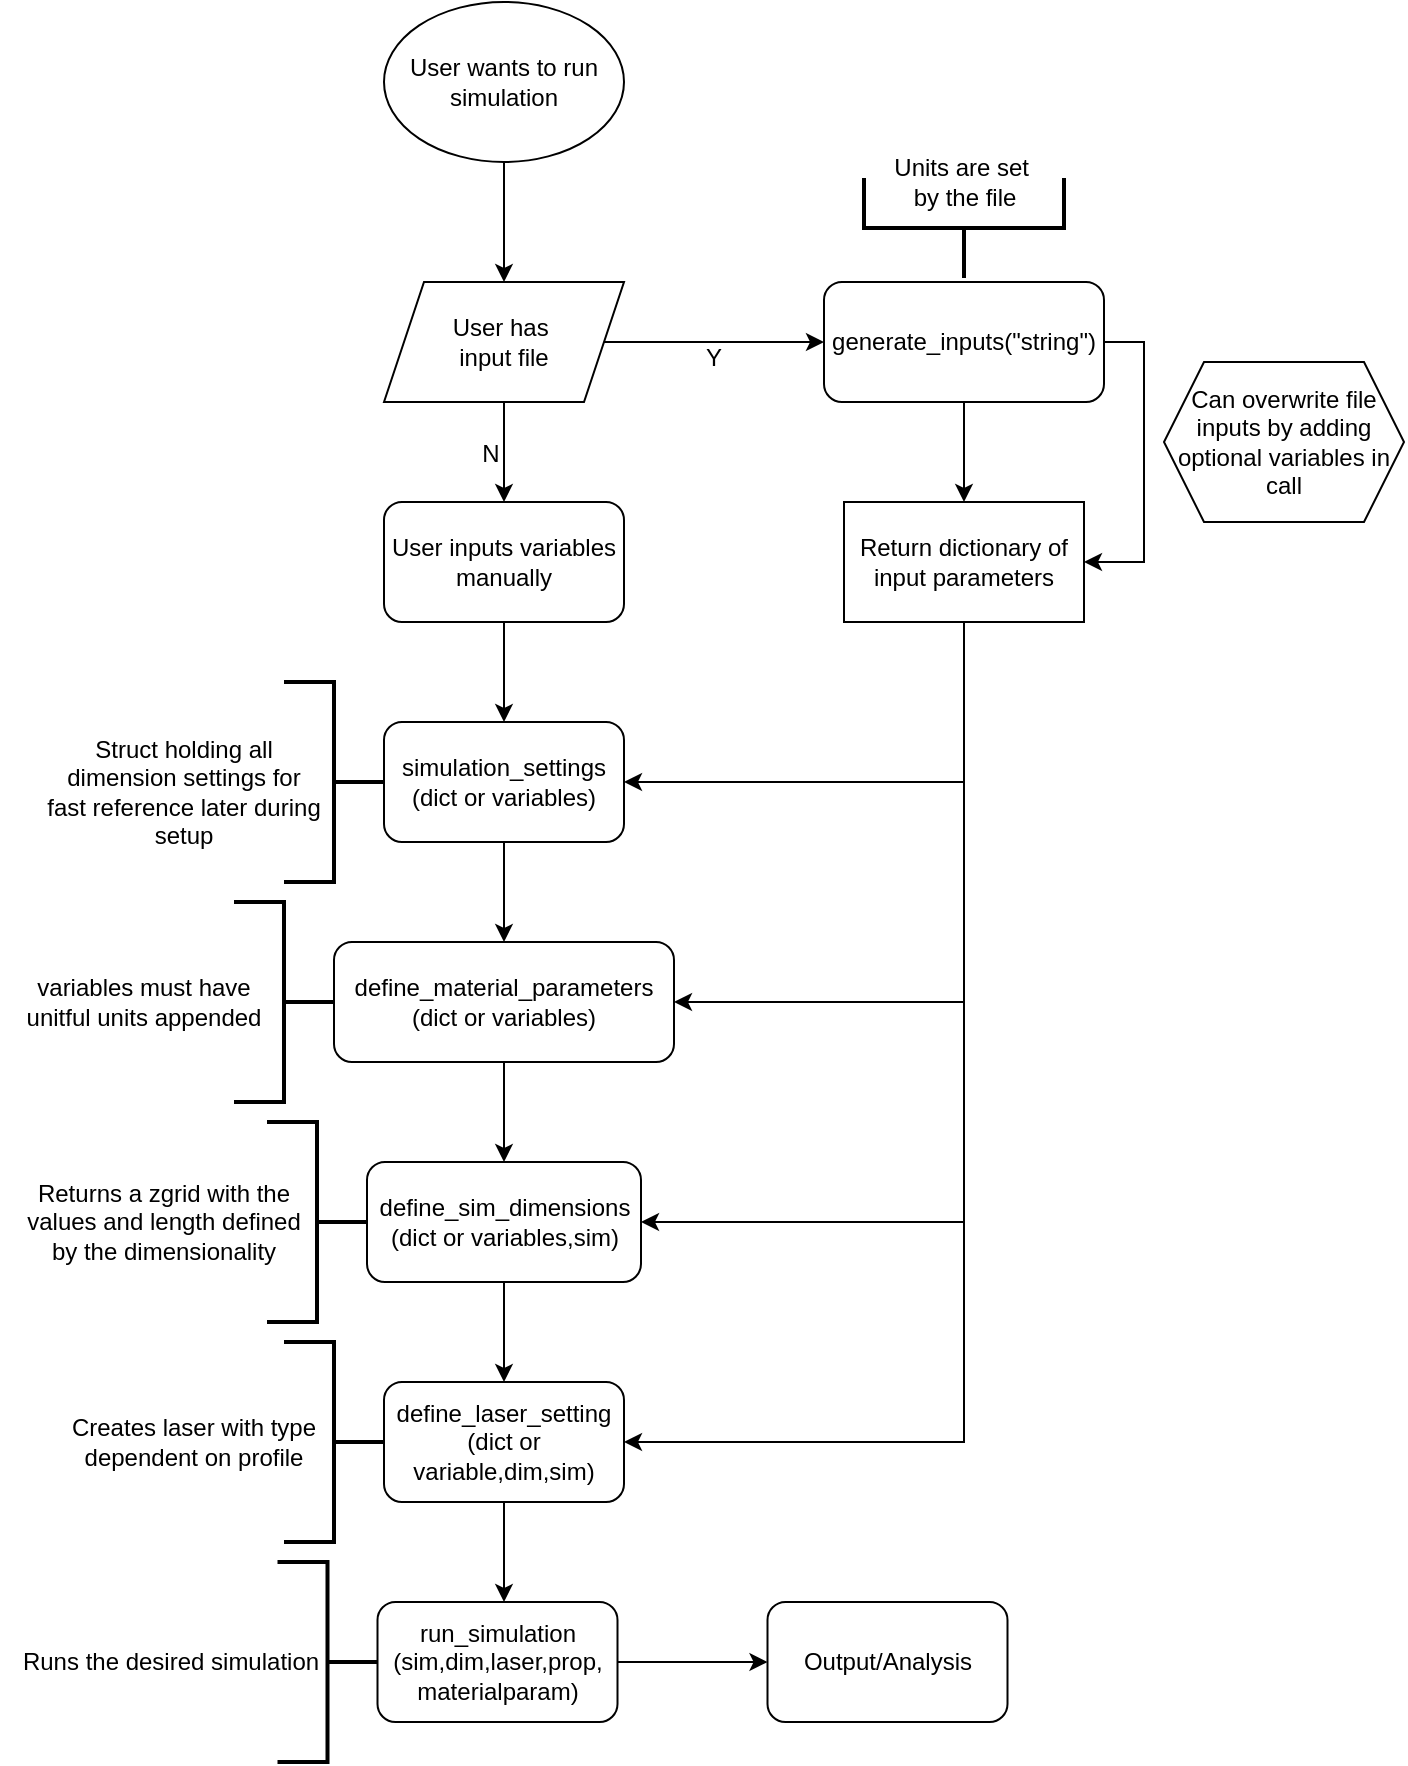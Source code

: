<mxfile version="24.3.1" type="device" pages="5">
  <diagram id="4WqCE56FpjRKGPkBL7Kv" name="Code Flow">
    <mxGraphModel dx="1434" dy="738" grid="1" gridSize="10" guides="1" tooltips="1" connect="1" arrows="1" fold="1" page="1" pageScale="1" pageWidth="850" pageHeight="1100" math="0" shadow="0">
      <root>
        <mxCell id="0" />
        <mxCell id="1" parent="0" />
        <mxCell id="ifjzRdbe5hrLi_NmJmTj-4" style="edgeStyle=orthogonalEdgeStyle;rounded=0;orthogonalLoop=1;jettySize=auto;html=1;exitX=0.5;exitY=1;exitDx=0;exitDy=0;entryX=0.5;entryY=0;entryDx=0;entryDy=0;" edge="1" parent="1" source="ifjzRdbe5hrLi_NmJmTj-2" target="ifjzRdbe5hrLi_NmJmTj-3">
          <mxGeometry relative="1" as="geometry" />
        </mxCell>
        <mxCell id="ifjzRdbe5hrLi_NmJmTj-2" value="User wants to run simulation" style="ellipse;whiteSpace=wrap;html=1;" vertex="1" parent="1">
          <mxGeometry x="350" y="10" width="120" height="80" as="geometry" />
        </mxCell>
        <mxCell id="ifjzRdbe5hrLi_NmJmTj-6" style="edgeStyle=orthogonalEdgeStyle;rounded=0;orthogonalLoop=1;jettySize=auto;html=1;exitX=1;exitY=0.5;exitDx=0;exitDy=0;" edge="1" parent="1" source="ifjzRdbe5hrLi_NmJmTj-3" target="ifjzRdbe5hrLi_NmJmTj-5">
          <mxGeometry relative="1" as="geometry" />
        </mxCell>
        <mxCell id="ifjzRdbe5hrLi_NmJmTj-16" style="edgeStyle=orthogonalEdgeStyle;rounded=0;orthogonalLoop=1;jettySize=auto;html=1;exitX=0.5;exitY=1;exitDx=0;exitDy=0;entryX=0.5;entryY=0;entryDx=0;entryDy=0;" edge="1" parent="1" source="ifjzRdbe5hrLi_NmJmTj-3" target="ifjzRdbe5hrLi_NmJmTj-15">
          <mxGeometry relative="1" as="geometry" />
        </mxCell>
        <mxCell id="ifjzRdbe5hrLi_NmJmTj-3" value="User has&amp;nbsp;&lt;div&gt;input file&lt;/div&gt;" style="shape=parallelogram;perimeter=parallelogramPerimeter;whiteSpace=wrap;html=1;fixedSize=1;" vertex="1" parent="1">
          <mxGeometry x="350" y="150" width="120" height="60" as="geometry" />
        </mxCell>
        <mxCell id="ifjzRdbe5hrLi_NmJmTj-10" style="edgeStyle=orthogonalEdgeStyle;rounded=0;orthogonalLoop=1;jettySize=auto;html=1;exitX=0.5;exitY=1;exitDx=0;exitDy=0;entryX=0.5;entryY=0;entryDx=0;entryDy=0;" edge="1" parent="1" source="ifjzRdbe5hrLi_NmJmTj-5" target="ifjzRdbe5hrLi_NmJmTj-9">
          <mxGeometry relative="1" as="geometry" />
        </mxCell>
        <mxCell id="ifjzRdbe5hrLi_NmJmTj-11" style="edgeStyle=orthogonalEdgeStyle;rounded=0;orthogonalLoop=1;jettySize=auto;html=1;exitX=1;exitY=0.5;exitDx=0;exitDy=0;entryX=1;entryY=0.5;entryDx=0;entryDy=0;" edge="1" parent="1" source="ifjzRdbe5hrLi_NmJmTj-5" target="ifjzRdbe5hrLi_NmJmTj-9">
          <mxGeometry relative="1" as="geometry" />
        </mxCell>
        <mxCell id="ifjzRdbe5hrLi_NmJmTj-5" value="generate_inputs(&quot;string&quot;)" style="rounded=1;whiteSpace=wrap;html=1;" vertex="1" parent="1">
          <mxGeometry x="570" y="150" width="140" height="60" as="geometry" />
        </mxCell>
        <mxCell id="ifjzRdbe5hrLi_NmJmTj-7" value="Y" style="text;html=1;align=center;verticalAlign=middle;whiteSpace=wrap;rounded=0;" vertex="1" parent="1">
          <mxGeometry x="485" y="173" width="60" height="30" as="geometry" />
        </mxCell>
        <mxCell id="JThlIJwSHjBEFwWCKwTG-7" style="edgeStyle=orthogonalEdgeStyle;rounded=0;orthogonalLoop=1;jettySize=auto;html=1;entryX=1;entryY=0.5;entryDx=0;entryDy=0;exitX=0.5;exitY=1;exitDx=0;exitDy=0;" edge="1" parent="1" source="ifjzRdbe5hrLi_NmJmTj-9" target="JThlIJwSHjBEFwWCKwTG-2">
          <mxGeometry relative="1" as="geometry" />
        </mxCell>
        <mxCell id="JThlIJwSHjBEFwWCKwTG-8" style="edgeStyle=orthogonalEdgeStyle;rounded=0;orthogonalLoop=1;jettySize=auto;html=1;exitX=0.5;exitY=1;exitDx=0;exitDy=0;entryX=1;entryY=0.5;entryDx=0;entryDy=0;" edge="1" parent="1" source="ifjzRdbe5hrLi_NmJmTj-9" target="JThlIJwSHjBEFwWCKwTG-1">
          <mxGeometry relative="1" as="geometry" />
        </mxCell>
        <mxCell id="JThlIJwSHjBEFwWCKwTG-16" style="edgeStyle=orthogonalEdgeStyle;rounded=0;orthogonalLoop=1;jettySize=auto;html=1;entryX=1;entryY=0.5;entryDx=0;entryDy=0;exitX=0.5;exitY=1;exitDx=0;exitDy=0;" edge="1" parent="1" source="ifjzRdbe5hrLi_NmJmTj-9" target="JThlIJwSHjBEFwWCKwTG-11">
          <mxGeometry relative="1" as="geometry" />
        </mxCell>
        <mxCell id="JThlIJwSHjBEFwWCKwTG-17" style="edgeStyle=orthogonalEdgeStyle;rounded=0;orthogonalLoop=1;jettySize=auto;html=1;exitX=0.5;exitY=1;exitDx=0;exitDy=0;entryX=1;entryY=0.5;entryDx=0;entryDy=0;" edge="1" parent="1" source="ifjzRdbe5hrLi_NmJmTj-9" target="ifjzRdbe5hrLi_NmJmTj-18">
          <mxGeometry relative="1" as="geometry" />
        </mxCell>
        <mxCell id="ifjzRdbe5hrLi_NmJmTj-9" value="Return dictionary of input parameters" style="rounded=0;whiteSpace=wrap;html=1;" vertex="1" parent="1">
          <mxGeometry x="580" y="260" width="120" height="60" as="geometry" />
        </mxCell>
        <mxCell id="ifjzRdbe5hrLi_NmJmTj-13" value="Can overwrite file inputs by adding optional variables in call" style="shape=hexagon;perimeter=hexagonPerimeter2;whiteSpace=wrap;html=1;fixedSize=1;" vertex="1" parent="1">
          <mxGeometry x="740" y="190" width="120" height="80" as="geometry" />
        </mxCell>
        <mxCell id="JThlIJwSHjBEFwWCKwTG-12" style="edgeStyle=orthogonalEdgeStyle;rounded=0;orthogonalLoop=1;jettySize=auto;html=1;exitX=0.5;exitY=1;exitDx=0;exitDy=0;entryX=0.5;entryY=0;entryDx=0;entryDy=0;" edge="1" parent="1" source="ifjzRdbe5hrLi_NmJmTj-15" target="JThlIJwSHjBEFwWCKwTG-11">
          <mxGeometry relative="1" as="geometry" />
        </mxCell>
        <mxCell id="ifjzRdbe5hrLi_NmJmTj-15" value="User inputs variables manually" style="rounded=1;whiteSpace=wrap;html=1;" vertex="1" parent="1">
          <mxGeometry x="350" y="260" width="120" height="60" as="geometry" />
        </mxCell>
        <mxCell id="ifjzRdbe5hrLi_NmJmTj-17" value="N" style="text;html=1;align=center;verticalAlign=middle;resizable=0;points=[];autosize=1;strokeColor=none;fillColor=none;" vertex="1" parent="1">
          <mxGeometry x="388" y="221" width="30" height="30" as="geometry" />
        </mxCell>
        <mxCell id="JThlIJwSHjBEFwWCKwTG-3" style="edgeStyle=orthogonalEdgeStyle;rounded=0;orthogonalLoop=1;jettySize=auto;html=1;exitX=0.5;exitY=1;exitDx=0;exitDy=0;entryX=0.5;entryY=0;entryDx=0;entryDy=0;" edge="1" parent="1" source="ifjzRdbe5hrLi_NmJmTj-18" target="JThlIJwSHjBEFwWCKwTG-2">
          <mxGeometry relative="1" as="geometry" />
        </mxCell>
        <mxCell id="ifjzRdbe5hrLi_NmJmTj-18" value="define_material_parameters&lt;div&gt;(dict or variables)&lt;/div&gt;" style="rounded=1;whiteSpace=wrap;html=1;" vertex="1" parent="1">
          <mxGeometry x="325" y="480" width="170" height="60" as="geometry" />
        </mxCell>
        <mxCell id="qeaQ6pKciT26GRjsK3wx-1" value="" style="strokeWidth=2;html=1;shape=mxgraph.flowchart.annotation_2;align=left;labelPosition=right;pointerEvents=1;rotation=-180;" vertex="1" parent="1">
          <mxGeometry x="275" y="460" width="50" height="100" as="geometry" />
        </mxCell>
        <mxCell id="qeaQ6pKciT26GRjsK3wx-2" value="variables must have unitful units appended" style="text;html=1;align=center;verticalAlign=middle;whiteSpace=wrap;rounded=0;" vertex="1" parent="1">
          <mxGeometry x="160" y="465" width="140" height="90" as="geometry" />
        </mxCell>
        <mxCell id="qeaQ6pKciT26GRjsK3wx-3" value="" style="strokeWidth=2;html=1;shape=mxgraph.flowchart.annotation_2;align=left;labelPosition=right;pointerEvents=1;rotation=-90;" vertex="1" parent="1">
          <mxGeometry x="615" y="73" width="50" height="100" as="geometry" />
        </mxCell>
        <mxCell id="qeaQ6pKciT26GRjsK3wx-4" value="Units are set&amp;nbsp;&lt;div&gt;by the file&lt;/div&gt;" style="text;html=1;align=center;verticalAlign=middle;resizable=0;points=[];autosize=1;strokeColor=none;fillColor=none;" vertex="1" parent="1">
          <mxGeometry x="595" y="80" width="90" height="40" as="geometry" />
        </mxCell>
        <mxCell id="JThlIJwSHjBEFwWCKwTG-21" style="edgeStyle=orthogonalEdgeStyle;rounded=0;orthogonalLoop=1;jettySize=auto;html=1;exitX=0.5;exitY=1;exitDx=0;exitDy=0;entryX=0.5;entryY=0;entryDx=0;entryDy=0;" edge="1" parent="1" source="JThlIJwSHjBEFwWCKwTG-1">
          <mxGeometry relative="1" as="geometry">
            <mxPoint x="410" y="810" as="targetPoint" />
          </mxGeometry>
        </mxCell>
        <mxCell id="JThlIJwSHjBEFwWCKwTG-1" value="define_laser_setting&lt;div&gt;(dict or variable,dim,sim)&lt;/div&gt;" style="rounded=1;whiteSpace=wrap;html=1;" vertex="1" parent="1">
          <mxGeometry x="350" y="700" width="120" height="60" as="geometry" />
        </mxCell>
        <mxCell id="JThlIJwSHjBEFwWCKwTG-18" style="edgeStyle=orthogonalEdgeStyle;rounded=0;orthogonalLoop=1;jettySize=auto;html=1;exitX=0.5;exitY=1;exitDx=0;exitDy=0;entryX=0.5;entryY=0;entryDx=0;entryDy=0;" edge="1" parent="1" source="JThlIJwSHjBEFwWCKwTG-2" target="JThlIJwSHjBEFwWCKwTG-1">
          <mxGeometry relative="1" as="geometry" />
        </mxCell>
        <mxCell id="JThlIJwSHjBEFwWCKwTG-2" value="define_sim_dimensions&lt;div&gt;(dict or variables,sim)&lt;/div&gt;" style="rounded=1;whiteSpace=wrap;html=1;" vertex="1" parent="1">
          <mxGeometry x="341.5" y="590" width="137" height="60" as="geometry" />
        </mxCell>
        <mxCell id="JThlIJwSHjBEFwWCKwTG-4" value="" style="strokeWidth=2;html=1;shape=mxgraph.flowchart.annotation_2;align=left;labelPosition=right;pointerEvents=1;rotation=-180;" vertex="1" parent="1">
          <mxGeometry x="291.5" y="570" width="50" height="100" as="geometry" />
        </mxCell>
        <mxCell id="JThlIJwSHjBEFwWCKwTG-5" value="Returns a zgrid with the values and length defined by the dimensionality" style="text;html=1;align=center;verticalAlign=middle;whiteSpace=wrap;rounded=0;" vertex="1" parent="1">
          <mxGeometry x="170" y="575" width="140" height="90" as="geometry" />
        </mxCell>
        <mxCell id="JThlIJwSHjBEFwWCKwTG-9" value="" style="strokeWidth=2;html=1;shape=mxgraph.flowchart.annotation_2;align=left;labelPosition=right;pointerEvents=1;rotation=-180;" vertex="1" parent="1">
          <mxGeometry x="300" y="680" width="50" height="100" as="geometry" />
        </mxCell>
        <mxCell id="JThlIJwSHjBEFwWCKwTG-10" value="Creates laser with type dependent on profile" style="text;html=1;align=center;verticalAlign=middle;whiteSpace=wrap;rounded=0;" vertex="1" parent="1">
          <mxGeometry x="185" y="685" width="140" height="90" as="geometry" />
        </mxCell>
        <mxCell id="JThlIJwSHjBEFwWCKwTG-13" style="edgeStyle=orthogonalEdgeStyle;rounded=0;orthogonalLoop=1;jettySize=auto;html=1;exitX=0.5;exitY=1;exitDx=0;exitDy=0;" edge="1" parent="1" source="JThlIJwSHjBEFwWCKwTG-11">
          <mxGeometry relative="1" as="geometry">
            <mxPoint x="410" y="480" as="targetPoint" />
          </mxGeometry>
        </mxCell>
        <mxCell id="JThlIJwSHjBEFwWCKwTG-11" value="simulation_settings&lt;div&gt;(&lt;span style=&quot;background-color: initial;&quot;&gt;dict or variables&lt;/span&gt;&lt;span style=&quot;background-color: initial;&quot;&gt;)&lt;/span&gt;&lt;/div&gt;" style="rounded=1;whiteSpace=wrap;html=1;" vertex="1" parent="1">
          <mxGeometry x="350" y="370" width="120" height="60" as="geometry" />
        </mxCell>
        <mxCell id="JThlIJwSHjBEFwWCKwTG-14" value="" style="strokeWidth=2;html=1;shape=mxgraph.flowchart.annotation_2;align=left;labelPosition=right;pointerEvents=1;rotation=-180;" vertex="1" parent="1">
          <mxGeometry x="300" y="350" width="50" height="100" as="geometry" />
        </mxCell>
        <mxCell id="JThlIJwSHjBEFwWCKwTG-15" value="Struct holding all dimension settings for fast reference later during setup" style="text;html=1;align=center;verticalAlign=middle;whiteSpace=wrap;rounded=0;" vertex="1" parent="1">
          <mxGeometry x="180" y="360" width="140" height="90" as="geometry" />
        </mxCell>
        <mxCell id="JThlIJwSHjBEFwWCKwTG-31" style="edgeStyle=orthogonalEdgeStyle;rounded=0;orthogonalLoop=1;jettySize=auto;html=1;entryX=0;entryY=0.5;entryDx=0;entryDy=0;" edge="1" parent="1" source="JThlIJwSHjBEFwWCKwTG-24" target="JThlIJwSHjBEFwWCKwTG-30">
          <mxGeometry relative="1" as="geometry" />
        </mxCell>
        <mxCell id="JThlIJwSHjBEFwWCKwTG-24" value="run_simulation&lt;div&gt;(sim,dim,laser,prop,&lt;/div&gt;&lt;div&gt;materialparam)&lt;/div&gt;" style="rounded=1;whiteSpace=wrap;html=1;" vertex="1" parent="1">
          <mxGeometry x="346.75" y="810" width="120" height="60" as="geometry" />
        </mxCell>
        <mxCell id="JThlIJwSHjBEFwWCKwTG-27" value="" style="strokeWidth=2;html=1;shape=mxgraph.flowchart.annotation_2;align=left;labelPosition=right;pointerEvents=1;rotation=-180;" vertex="1" parent="1">
          <mxGeometry x="296.75" y="790" width="50" height="100" as="geometry" />
        </mxCell>
        <mxCell id="JThlIJwSHjBEFwWCKwTG-28" value="Runs the desired simulation" style="text;html=1;align=center;verticalAlign=middle;resizable=0;points=[];autosize=1;strokeColor=none;fillColor=none;" vertex="1" parent="1">
          <mxGeometry x="158.25" y="825" width="170" height="30" as="geometry" />
        </mxCell>
        <mxCell id="JThlIJwSHjBEFwWCKwTG-30" value="Output/Analysis" style="rounded=1;whiteSpace=wrap;html=1;" vertex="1" parent="1">
          <mxGeometry x="541.75" y="810" width="120" height="60" as="geometry" />
        </mxCell>
      </root>
    </mxGraphModel>
  </diagram>
  <diagram id="O2FY2cK11iw38FSofNbZ" name="Simulation Settings">
    <mxGraphModel dx="2284" dy="738" grid="1" gridSize="10" guides="1" tooltips="1" connect="1" arrows="1" fold="1" page="1" pageScale="1" pageWidth="850" pageHeight="1100" math="1" shadow="0">
      <root>
        <mxCell id="0" />
        <mxCell id="1" parent="0" />
        <mxCell id="Gr8IIUjpNauhZsReE3FF-1" value="Simulation Settings" style="shape=table;startSize=30;container=1;collapsible=0;childLayout=tableLayout;strokeColor=default;fontSize=15;fontStyle=1" vertex="1" parent="1">
          <mxGeometry x="-460" y="120" width="180.0" height="390" as="geometry" />
        </mxCell>
        <mxCell id="Gr8IIUjpNauhZsReE3FF-2" value="" style="shape=tableRow;horizontal=0;startSize=0;swimlaneHead=0;swimlaneBody=0;strokeColor=inherit;top=0;left=0;bottom=0;right=0;collapsible=0;dropTarget=0;fillColor=none;points=[[0,0.5],[1,0.5]];portConstraint=eastwest;fontSize=16;" vertex="1" parent="Gr8IIUjpNauhZsReE3FF-1">
          <mxGeometry y="30" width="180.0" height="40" as="geometry" />
        </mxCell>
        <mxCell id="Gr8IIUjpNauhZsReE3FF-3" value="&lt;font style=&quot;font-size: 14px;&quot;&gt;Setting&lt;/font&gt;" style="shape=partialRectangle;html=1;whiteSpace=wrap;connectable=0;strokeColor=inherit;overflow=hidden;fillColor=none;top=0;left=0;bottom=0;right=0;pointerEvents=1;fontSize=16;" vertex="1" parent="Gr8IIUjpNauhZsReE3FF-2">
          <mxGeometry width="110" height="40" as="geometry">
            <mxRectangle width="110" height="40" as="alternateBounds" />
          </mxGeometry>
        </mxCell>
        <mxCell id="Gr8IIUjpNauhZsReE3FF-4" value="&lt;font style=&quot;font-size: 14px;&quot;&gt;Default&lt;/font&gt;" style="shape=partialRectangle;html=1;whiteSpace=wrap;connectable=0;strokeColor=inherit;overflow=hidden;fillColor=none;top=0;left=0;bottom=0;right=0;pointerEvents=1;fontSize=16;" vertex="1" parent="Gr8IIUjpNauhZsReE3FF-2">
          <mxGeometry x="110" width="70" height="40" as="geometry">
            <mxRectangle width="70" height="40" as="alternateBounds" />
          </mxGeometry>
        </mxCell>
        <mxCell id="Gr8IIUjpNauhZsReE3FF-5" value="" style="shape=tableRow;horizontal=0;startSize=0;swimlaneHead=0;swimlaneBody=0;strokeColor=inherit;top=0;left=0;bottom=0;right=0;collapsible=0;dropTarget=0;fillColor=none;points=[[0,0.5],[1,0.5]];portConstraint=eastwest;fontSize=16;" vertex="1" parent="Gr8IIUjpNauhZsReE3FF-1">
          <mxGeometry y="70" width="180.0" height="40" as="geometry" />
        </mxCell>
        <mxCell id="Gr8IIUjpNauhZsReE3FF-6" value="&lt;font style=&quot;font-size: 12px;&quot;&gt;Sim Time&lt;/font&gt;" style="shape=partialRectangle;html=1;whiteSpace=wrap;connectable=0;strokeColor=inherit;overflow=hidden;fillColor=none;top=0;left=0;bottom=0;right=0;pointerEvents=1;fontSize=16;" vertex="1" parent="Gr8IIUjpNauhZsReE3FF-5">
          <mxGeometry width="110" height="40" as="geometry">
            <mxRectangle width="110" height="40" as="alternateBounds" />
          </mxGeometry>
        </mxCell>
        <mxCell id="Gr8IIUjpNauhZsReE3FF-7" value="&lt;font style=&quot;font-size: 12px;&quot;&gt;1 ps&lt;/font&gt;" style="shape=partialRectangle;html=1;whiteSpace=wrap;connectable=0;strokeColor=inherit;overflow=hidden;fillColor=none;top=0;left=0;bottom=0;right=0;pointerEvents=1;fontSize=16;" vertex="1" parent="Gr8IIUjpNauhZsReE3FF-5">
          <mxGeometry x="110" width="70" height="40" as="geometry">
            <mxRectangle width="70" height="40" as="alternateBounds" />
          </mxGeometry>
        </mxCell>
        <mxCell id="Gr8IIUjpNauhZsReE3FF-8" value="" style="shape=tableRow;horizontal=0;startSize=0;swimlaneHead=0;swimlaneBody=0;strokeColor=inherit;top=0;left=0;bottom=0;right=0;collapsible=0;dropTarget=0;fillColor=none;points=[[0,0.5],[1,0.5]];portConstraint=eastwest;fontSize=16;" vertex="1" parent="Gr8IIUjpNauhZsReE3FF-1">
          <mxGeometry y="110" width="180.0" height="40" as="geometry" />
        </mxCell>
        <mxCell id="Gr8IIUjpNauhZsReE3FF-9" value="&lt;font style=&quot;font-size: 12px;&quot;&gt;Type&lt;/font&gt;" style="shape=partialRectangle;html=1;whiteSpace=wrap;connectable=0;strokeColor=inherit;overflow=hidden;fillColor=none;top=0;left=0;bottom=0;right=0;pointerEvents=1;fontSize=16;" vertex="1" parent="Gr8IIUjpNauhZsReE3FF-8">
          <mxGeometry width="110" height="40" as="geometry">
            <mxRectangle width="110" height="40" as="alternateBounds" />
          </mxGeometry>
        </mxCell>
        <mxCell id="Gr8IIUjpNauhZsReE3FF-10" value="&lt;font style=&quot;font-size: 12px;&quot;&gt;ETTM&lt;/font&gt;" style="shape=partialRectangle;html=1;whiteSpace=wrap;connectable=0;strokeColor=inherit;overflow=hidden;fillColor=none;top=0;left=0;bottom=0;right=0;pointerEvents=1;fontSize=16;" vertex="1" parent="Gr8IIUjpNauhZsReE3FF-8">
          <mxGeometry x="110" width="70" height="40" as="geometry">
            <mxRectangle width="70" height="40" as="alternateBounds" />
          </mxGeometry>
        </mxCell>
        <mxCell id="Gr8IIUjpNauhZsReE3FF-11" style="shape=tableRow;horizontal=0;startSize=0;swimlaneHead=0;swimlaneBody=0;strokeColor=inherit;top=0;left=0;bottom=0;right=0;collapsible=0;dropTarget=0;fillColor=none;points=[[0,0.5],[1,0.5]];portConstraint=eastwest;fontSize=16;" vertex="1" parent="Gr8IIUjpNauhZsReE3FF-1">
          <mxGeometry y="150" width="180.0" height="40" as="geometry" />
        </mxCell>
        <mxCell id="Gr8IIUjpNauhZsReE3FF-12" value="&lt;font style=&quot;font-size: 12px;&quot;&gt;Dims&lt;/font&gt;" style="shape=partialRectangle;html=1;whiteSpace=wrap;connectable=0;strokeColor=inherit;overflow=hidden;fillColor=none;top=0;left=0;bottom=0;right=0;pointerEvents=1;fontSize=16;" vertex="1" parent="Gr8IIUjpNauhZsReE3FF-11">
          <mxGeometry width="110" height="40" as="geometry">
            <mxRectangle width="110" height="40" as="alternateBounds" />
          </mxGeometry>
        </mxCell>
        <mxCell id="Gr8IIUjpNauhZsReE3FF-13" value="0" style="shape=partialRectangle;html=1;whiteSpace=wrap;connectable=0;strokeColor=inherit;overflow=hidden;fillColor=none;top=0;left=0;bottom=0;right=0;pointerEvents=1;fontSize=16;" vertex="1" parent="Gr8IIUjpNauhZsReE3FF-11">
          <mxGeometry x="110" width="70" height="40" as="geometry">
            <mxRectangle width="70" height="40" as="alternateBounds" />
          </mxGeometry>
        </mxCell>
        <mxCell id="Gr8IIUjpNauhZsReE3FF-14" style="shape=tableRow;horizontal=0;startSize=0;swimlaneHead=0;swimlaneBody=0;strokeColor=inherit;top=0;left=0;bottom=0;right=0;collapsible=0;dropTarget=0;fillColor=none;points=[[0,0.5],[1,0.5]];portConstraint=eastwest;fontSize=16;" vertex="1" parent="Gr8IIUjpNauhZsReE3FF-1">
          <mxGeometry y="190" width="180.0" height="50" as="geometry" />
        </mxCell>
        <mxCell id="Gr8IIUjpNauhZsReE3FF-15" value="&lt;font style=&quot;font-size: 12px;&quot;&gt;Electronic Heat Capacity&lt;/font&gt;" style="shape=partialRectangle;html=1;whiteSpace=wrap;connectable=0;strokeColor=inherit;overflow=hidden;fillColor=none;top=0;left=0;bottom=0;right=0;pointerEvents=1;fontSize=16;" vertex="1" parent="Gr8IIUjpNauhZsReE3FF-14">
          <mxGeometry width="110" height="50" as="geometry">
            <mxRectangle width="110" height="50" as="alternateBounds" />
          </mxGeometry>
        </mxCell>
        <mxCell id="Gr8IIUjpNauhZsReE3FF-16" value="&lt;font style=&quot;font-size: 12px;&quot;&gt;Linear&lt;/font&gt;" style="shape=partialRectangle;html=1;whiteSpace=wrap;connectable=0;strokeColor=inherit;overflow=hidden;fillColor=none;top=0;left=0;bottom=0;right=0;pointerEvents=1;fontSize=16;" vertex="1" parent="Gr8IIUjpNauhZsReE3FF-14">
          <mxGeometry x="110" width="70" height="50" as="geometry">
            <mxRectangle width="70" height="50" as="alternateBounds" />
          </mxGeometry>
        </mxCell>
        <mxCell id="Gr8IIUjpNauhZsReE3FF-17" style="shape=tableRow;horizontal=0;startSize=0;swimlaneHead=0;swimlaneBody=0;strokeColor=inherit;top=0;left=0;bottom=0;right=0;collapsible=0;dropTarget=0;fillColor=none;points=[[0,0.5],[1,0.5]];portConstraint=eastwest;fontSize=16;" vertex="1" parent="Gr8IIUjpNauhZsReE3FF-1">
          <mxGeometry y="240" width="180.0" height="50" as="geometry" />
        </mxCell>
        <mxCell id="Gr8IIUjpNauhZsReE3FF-18" value="&lt;font style=&quot;font-size: 12px;&quot;&gt;Electron-Phonon Coupling&lt;/font&gt;" style="shape=partialRectangle;html=1;whiteSpace=wrap;connectable=0;strokeColor=inherit;overflow=hidden;fillColor=none;top=0;left=0;bottom=0;right=0;pointerEvents=1;fontSize=16;" vertex="1" parent="Gr8IIUjpNauhZsReE3FF-17">
          <mxGeometry width="110" height="50" as="geometry">
            <mxRectangle width="110" height="50" as="alternateBounds" />
          </mxGeometry>
        </mxCell>
        <mxCell id="Gr8IIUjpNauhZsReE3FF-19" value="&lt;span style=&quot;font-size: 12px;&quot;&gt;Linear&lt;/span&gt;" style="shape=partialRectangle;html=1;whiteSpace=wrap;connectable=0;strokeColor=inherit;overflow=hidden;fillColor=none;top=0;left=0;bottom=0;right=0;pointerEvents=1;fontSize=16;" vertex="1" parent="Gr8IIUjpNauhZsReE3FF-17">
          <mxGeometry x="110" width="70" height="50" as="geometry">
            <mxRectangle width="70" height="50" as="alternateBounds" />
          </mxGeometry>
        </mxCell>
        <mxCell id="Gr8IIUjpNauhZsReE3FF-20" style="shape=tableRow;horizontal=0;startSize=0;swimlaneHead=0;swimlaneBody=0;strokeColor=inherit;top=0;left=0;bottom=0;right=0;collapsible=0;dropTarget=0;fillColor=none;points=[[0,0.5],[1,0.5]];portConstraint=eastwest;fontSize=16;" vertex="1" parent="Gr8IIUjpNauhZsReE3FF-1">
          <mxGeometry y="290" width="180.0" height="50" as="geometry" />
        </mxCell>
        <mxCell id="Gr8IIUjpNauhZsReE3FF-21" value="&lt;font style=&quot;font-size: 12px;&quot;&gt;Chemical Potential&lt;/font&gt;" style="shape=partialRectangle;html=1;whiteSpace=wrap;connectable=0;strokeColor=inherit;overflow=hidden;fillColor=none;top=0;left=0;bottom=0;right=0;pointerEvents=1;fontSize=16;" vertex="1" parent="Gr8IIUjpNauhZsReE3FF-20">
          <mxGeometry width="110" height="50" as="geometry">
            <mxRectangle width="110" height="50" as="alternateBounds" />
          </mxGeometry>
        </mxCell>
        <mxCell id="Gr8IIUjpNauhZsReE3FF-22" value="&lt;span style=&quot;font-size: 12px;&quot;&gt;Linear&lt;/span&gt;" style="shape=partialRectangle;html=1;whiteSpace=wrap;connectable=0;strokeColor=inherit;overflow=hidden;fillColor=none;top=0;left=0;bottom=0;right=0;pointerEvents=1;fontSize=16;" vertex="1" parent="Gr8IIUjpNauhZsReE3FF-20">
          <mxGeometry x="110" width="70" height="50" as="geometry">
            <mxRectangle width="70" height="50" as="alternateBounds" />
          </mxGeometry>
        </mxCell>
        <mxCell id="Gr8IIUjpNauhZsReE3FF-49" style="shape=tableRow;horizontal=0;startSize=0;swimlaneHead=0;swimlaneBody=0;strokeColor=inherit;top=0;left=0;bottom=0;right=0;collapsible=0;dropTarget=0;fillColor=none;points=[[0,0.5],[1,0.5]];portConstraint=eastwest;fontSize=16;" vertex="1" parent="Gr8IIUjpNauhZsReE3FF-1">
          <mxGeometry y="340" width="180.0" height="50" as="geometry" />
        </mxCell>
        <mxCell id="Gr8IIUjpNauhZsReE3FF-50" value="&lt;span style=&quot;font-size: 12px;&quot;&gt;\(e^{-}-ph\) interactions&lt;/span&gt;" style="shape=partialRectangle;html=1;whiteSpace=wrap;connectable=0;strokeColor=inherit;overflow=hidden;fillColor=none;top=0;left=0;bottom=0;right=0;pointerEvents=1;fontSize=16;" vertex="1" parent="Gr8IIUjpNauhZsReE3FF-49">
          <mxGeometry width="110" height="50" as="geometry">
            <mxRectangle width="110" height="50" as="alternateBounds" />
          </mxGeometry>
        </mxCell>
        <mxCell id="Gr8IIUjpNauhZsReE3FF-51" value="&lt;span style=&quot;font-size: 12px;&quot;&gt;True&lt;/span&gt;" style="shape=partialRectangle;html=1;whiteSpace=wrap;connectable=0;strokeColor=inherit;overflow=hidden;fillColor=none;top=0;left=0;bottom=0;right=0;pointerEvents=1;fontSize=16;" vertex="1" parent="Gr8IIUjpNauhZsReE3FF-49">
          <mxGeometry x="110" width="70" height="50" as="geometry">
            <mxRectangle width="70" height="50" as="alternateBounds" />
          </mxGeometry>
        </mxCell>
        <mxCell id="Gr8IIUjpNauhZsReE3FF-23" value="if ETTM" style="shape=table;startSize=30;container=1;collapsible=0;childLayout=tableLayout;strokeColor=default;fontSize=16;fontStyle=1" vertex="1" parent="1">
          <mxGeometry x="-680" y="240" width="180.0" height="190" as="geometry" />
        </mxCell>
        <mxCell id="Gr8IIUjpNauhZsReE3FF-24" value="" style="shape=tableRow;horizontal=0;startSize=0;swimlaneHead=0;swimlaneBody=0;strokeColor=inherit;top=0;left=0;bottom=0;right=0;collapsible=0;dropTarget=0;fillColor=none;points=[[0,0.5],[1,0.5]];portConstraint=eastwest;fontSize=16;" vertex="1" parent="Gr8IIUjpNauhZsReE3FF-23">
          <mxGeometry y="30" width="180.0" height="40" as="geometry" />
        </mxCell>
        <mxCell id="Gr8IIUjpNauhZsReE3FF-25" value="&lt;font style=&quot;font-size: 14px;&quot;&gt;Setting&lt;/font&gt;" style="shape=partialRectangle;html=1;whiteSpace=wrap;connectable=0;strokeColor=inherit;overflow=hidden;fillColor=none;top=0;left=0;bottom=0;right=0;pointerEvents=1;fontSize=16;" vertex="1" parent="Gr8IIUjpNauhZsReE3FF-24">
          <mxGeometry width="110" height="40" as="geometry">
            <mxRectangle width="110" height="40" as="alternateBounds" />
          </mxGeometry>
        </mxCell>
        <mxCell id="Gr8IIUjpNauhZsReE3FF-26" value="&lt;font style=&quot;font-size: 14px;&quot;&gt;Default&lt;/font&gt;" style="shape=partialRectangle;html=1;whiteSpace=wrap;connectable=0;strokeColor=inherit;overflow=hidden;fillColor=none;top=0;left=0;bottom=0;right=0;pointerEvents=1;fontSize=16;" vertex="1" parent="Gr8IIUjpNauhZsReE3FF-24">
          <mxGeometry x="110" width="70" height="40" as="geometry">
            <mxRectangle width="70" height="40" as="alternateBounds" />
          </mxGeometry>
        </mxCell>
        <mxCell id="Gr8IIUjpNauhZsReE3FF-27" value="" style="shape=tableRow;horizontal=0;startSize=0;swimlaneHead=0;swimlaneBody=0;strokeColor=inherit;top=0;left=0;bottom=0;right=0;collapsible=0;dropTarget=0;fillColor=none;points=[[0,0.5],[1,0.5]];portConstraint=eastwest;fontSize=16;" vertex="1" parent="Gr8IIUjpNauhZsReE3FF-23">
          <mxGeometry y="70" width="180.0" height="40" as="geometry" />
        </mxCell>
        <mxCell id="Gr8IIUjpNauhZsReE3FF-28" value="&lt;font style=&quot;font-size: 12px;&quot;&gt;Propagate \(e^-\) distriubtion&lt;/font&gt;" style="shape=partialRectangle;html=1;whiteSpace=wrap;connectable=0;strokeColor=inherit;overflow=hidden;fillColor=none;top=0;left=0;bottom=0;right=0;pointerEvents=1;fontSize=16;" vertex="1" parent="Gr8IIUjpNauhZsReE3FF-27">
          <mxGeometry width="110" height="40" as="geometry">
            <mxRectangle width="110" height="40" as="alternateBounds" />
          </mxGeometry>
        </mxCell>
        <mxCell id="Gr8IIUjpNauhZsReE3FF-29" value="True" style="shape=partialRectangle;html=1;whiteSpace=wrap;connectable=0;strokeColor=inherit;overflow=hidden;fillColor=none;top=0;left=0;bottom=0;right=0;pointerEvents=1;fontSize=12;" vertex="1" parent="Gr8IIUjpNauhZsReE3FF-27">
          <mxGeometry x="110" width="70" height="40" as="geometry">
            <mxRectangle width="70" height="40" as="alternateBounds" />
          </mxGeometry>
        </mxCell>
        <mxCell id="Gr8IIUjpNauhZsReE3FF-30" value="" style="shape=tableRow;horizontal=0;startSize=0;swimlaneHead=0;swimlaneBody=0;strokeColor=inherit;top=0;left=0;bottom=0;right=0;collapsible=0;dropTarget=0;fillColor=none;points=[[0,0.5],[1,0.5]];portConstraint=eastwest;fontSize=16;" vertex="1" parent="Gr8IIUjpNauhZsReE3FF-23">
          <mxGeometry y="110" width="180.0" height="40" as="geometry" />
        </mxCell>
        <mxCell id="Gr8IIUjpNauhZsReE3FF-31" value="\(e^{-*}-e^-\) interactions" style="shape=partialRectangle;html=1;whiteSpace=wrap;connectable=0;strokeColor=inherit;overflow=hidden;fillColor=none;top=0;left=0;bottom=0;right=0;pointerEvents=1;fontSize=12;" vertex="1" parent="Gr8IIUjpNauhZsReE3FF-30">
          <mxGeometry width="110" height="40" as="geometry">
            <mxRectangle width="110" height="40" as="alternateBounds" />
          </mxGeometry>
        </mxCell>
        <mxCell id="Gr8IIUjpNauhZsReE3FF-32" value="&lt;font style=&quot;font-size: 12px;&quot;&gt;True&lt;/font&gt;" style="shape=partialRectangle;html=1;whiteSpace=wrap;connectable=0;strokeColor=inherit;overflow=hidden;fillColor=none;top=0;left=0;bottom=0;right=0;pointerEvents=1;fontSize=16;" vertex="1" parent="Gr8IIUjpNauhZsReE3FF-30">
          <mxGeometry x="110" width="70" height="40" as="geometry">
            <mxRectangle width="70" height="40" as="alternateBounds" />
          </mxGeometry>
        </mxCell>
        <mxCell id="Gr8IIUjpNauhZsReE3FF-33" style="shape=tableRow;horizontal=0;startSize=0;swimlaneHead=0;swimlaneBody=0;strokeColor=inherit;top=0;left=0;bottom=0;right=0;collapsible=0;dropTarget=0;fillColor=none;points=[[0,0.5],[1,0.5]];portConstraint=eastwest;fontSize=16;" vertex="1" parent="Gr8IIUjpNauhZsReE3FF-23">
          <mxGeometry y="150" width="180.0" height="40" as="geometry" />
        </mxCell>
        <mxCell id="Gr8IIUjpNauhZsReE3FF-34" value="\(e^{-*}-ph\) interactions" style="shape=partialRectangle;html=1;whiteSpace=wrap;connectable=0;strokeColor=inherit;overflow=hidden;fillColor=none;top=0;left=0;bottom=0;right=0;pointerEvents=1;fontSize=12;" vertex="1" parent="Gr8IIUjpNauhZsReE3FF-33">
          <mxGeometry width="110" height="40" as="geometry">
            <mxRectangle width="110" height="40" as="alternateBounds" />
          </mxGeometry>
        </mxCell>
        <mxCell id="Gr8IIUjpNauhZsReE3FF-35" value="True" style="shape=partialRectangle;html=1;whiteSpace=wrap;connectable=0;strokeColor=inherit;overflow=hidden;fillColor=none;top=0;left=0;bottom=0;right=0;pointerEvents=1;fontSize=12;" vertex="1" parent="Gr8IIUjpNauhZsReE3FF-33">
          <mxGeometry x="110" width="70" height="40" as="geometry">
            <mxRectangle width="70" height="40" as="alternateBounds" />
          </mxGeometry>
        </mxCell>
      </root>
    </mxGraphModel>
  </diagram>
  <diagram id="ywF2X-sjCMpfUtYooGKB" name="Material Parameters">
    <mxGraphModel dx="3984" dy="738" grid="1" gridSize="10" guides="1" tooltips="1" connect="1" arrows="1" fold="1" page="1" pageScale="1" pageWidth="850" pageHeight="1100" math="1" shadow="0">
      <root>
        <mxCell id="0" />
        <mxCell id="1" parent="0" />
        <mxCell id="nd-W9X8Os-xFBvz-9FaS-1" value="&lt;span style=&quot;text-wrap: wrap;&quot;&gt;&lt;b&gt;Material Parameters&lt;/b&gt;&lt;/span&gt;" style="swimlane;fontStyle=0;childLayout=stackLayout;horizontal=1;startSize=26;fillColor=none;horizontalStack=0;resizeParent=1;resizeParentMax=0;resizeLast=0;collapsible=1;marginBottom=0;html=1;" vertex="1" parent="1">
          <mxGeometry x="-1580" y="130" width="140" height="456" as="geometry">
            <mxRectangle x="-1030" y="430" width="60" height="30" as="alternateBounds" />
          </mxGeometry>
        </mxCell>
        <mxCell id="nd-W9X8Os-xFBvz-9FaS-2" value="\(\epsilon\): extinction coefficient" style="text;strokeColor=none;fillColor=none;align=left;verticalAlign=top;spacingLeft=4;spacingRight=4;overflow=hidden;rotatable=0;points=[[0,0.5],[1,0.5]];portConstraint=eastwest;whiteSpace=wrap;html=1;" vertex="1" parent="nd-W9X8Os-xFBvz-9FaS-1">
          <mxGeometry y="26" width="140" height="26" as="geometry" />
        </mxCell>
        <mxCell id="nd-W9X8Os-xFBvz-9FaS-3" value="\(\gamma\): specific heat coefficient" style="text;strokeColor=none;fillColor=none;align=left;verticalAlign=top;spacingLeft=4;spacingRight=4;overflow=hidden;rotatable=0;points=[[0,0.5],[1,0.5]];portConstraint=eastwest;whiteSpace=wrap;html=1;" vertex="1" parent="nd-W9X8Os-xFBvz-9FaS-1">
          <mxGeometry y="52" width="140" height="38" as="geometry" />
        </mxCell>
        <mxCell id="nd-W9X8Os-xFBvz-9FaS-4" value="\(E_F\): Fermi energy" style="text;strokeColor=none;fillColor=none;align=left;verticalAlign=top;spacingLeft=4;spacingRight=4;overflow=hidden;rotatable=0;points=[[0,0.5],[1,0.5]];portConstraint=eastwest;whiteSpace=wrap;html=1;" vertex="1" parent="nd-W9X8Os-xFBvz-9FaS-1">
          <mxGeometry y="90" width="140" height="26" as="geometry" />
        </mxCell>
        <mxCell id="nd-W9X8Os-xFBvz-9FaS-5" value="\(\theta\): Debye temeprature" style="text;strokeColor=none;fillColor=none;align=left;verticalAlign=top;spacingLeft=4;spacingRight=4;overflow=hidden;rotatable=0;points=[[0,0.5],[1,0.5]];portConstraint=eastwest;whiteSpace=wrap;html=1;" vertex="1" parent="nd-W9X8Os-xFBvz-9FaS-1">
          <mxGeometry y="116" width="140" height="26" as="geometry" />
        </mxCell>
        <mxCell id="nd-W9X8Os-xFBvz-9FaS-6" value="\(\kappa\): R.T. thermal conductivity" style="text;strokeColor=none;fillColor=none;align=left;verticalAlign=top;spacingLeft=4;spacingRight=4;overflow=hidden;rotatable=0;points=[[0,0.5],[1,0.5]];portConstraint=eastwest;whiteSpace=wrap;html=1;" vertex="1" parent="nd-W9X8Os-xFBvz-9FaS-1">
          <mxGeometry y="142" width="140" height="38" as="geometry" />
        </mxCell>
        <mxCell id="nd-W9X8Os-xFBvz-9FaS-7" value="\(\omega_p\): plasma frequency" style="text;strokeColor=none;fillColor=none;align=left;verticalAlign=top;spacingLeft=4;spacingRight=4;overflow=hidden;rotatable=0;points=[[0,0.5],[1,0.5]];portConstraint=eastwest;whiteSpace=wrap;html=1;" vertex="1" parent="nd-W9X8Os-xFBvz-9FaS-1">
          <mxGeometry y="180" width="140" height="38" as="geometry" />
        </mxCell>
        <mxCell id="nd-W9X8Os-xFBvz-9FaS-8" value="n: number of atoms per unit volume" style="text;strokeColor=none;fillColor=none;align=left;verticalAlign=top;spacingLeft=4;spacingRight=4;overflow=hidden;rotatable=0;points=[[0,0.5],[1,0.5]];portConstraint=eastwest;whiteSpace=wrap;html=1;" vertex="1" parent="nd-W9X8Os-xFBvz-9FaS-1">
          <mxGeometry y="218" width="140" height="38" as="geometry" />
        </mxCell>
        <mxCell id="nd-W9X8Os-xFBvz-9FaS-9" value="\(n_e\):Number of free \(e^-\) per atom" style="text;strokeColor=none;fillColor=none;align=left;verticalAlign=top;spacingLeft=4;spacingRight=4;overflow=hidden;rotatable=0;points=[[0,0.5],[1,0.5]];portConstraint=eastwest;whiteSpace=wrap;html=1;" vertex="1" parent="nd-W9X8Os-xFBvz-9FaS-1">
          <mxGeometry y="256" width="140" height="40" as="geometry" />
        </mxCell>
        <mxCell id="nd-W9X8Os-xFBvz-9FaS-10" value="\(m^*\): effective mass of conduction \(e^-\)" style="text;strokeColor=none;fillColor=none;align=left;verticalAlign=top;spacingLeft=4;spacingRight=4;overflow=hidden;rotatable=0;points=[[0,0.5],[1,0.5]];portConstraint=eastwest;whiteSpace=wrap;html=1;" vertex="1" parent="nd-W9X8Os-xFBvz-9FaS-1">
          <mxGeometry y="296" width="140" height="40" as="geometry" />
        </mxCell>
        <mxCell id="nd-W9X8Os-xFBvz-9FaS-11" value="DOS: location of DOS file" style="text;strokeColor=none;fillColor=none;align=left;verticalAlign=top;spacingLeft=4;spacingRight=4;overflow=hidden;rotatable=0;points=[[0,0.5],[1,0.5]];portConstraint=eastwest;whiteSpace=wrap;html=1;" vertex="1" parent="nd-W9X8Os-xFBvz-9FaS-1">
          <mxGeometry y="336" width="140" height="40" as="geometry" />
        </mxCell>
        <mxCell id="nd-W9X8Os-xFBvz-9FaS-12" value="g: Linear e-ph coupling parameter" style="text;strokeColor=none;fillColor=none;align=left;verticalAlign=top;spacingLeft=4;spacingRight=4;overflow=hidden;rotatable=0;points=[[0,0.5],[1,0.5]];portConstraint=eastwest;whiteSpace=wrap;html=1;" vertex="1" parent="nd-W9X8Os-xFBvz-9FaS-1">
          <mxGeometry y="376" width="140" height="40" as="geometry" />
        </mxCell>
        <mxCell id="nd-W9X8Os-xFBvz-9FaS-13" value="&lt;font color=&quot;#ff3333&quot;&gt;\(\lambda\): Second moment of spectral function&lt;/font&gt;" style="text;strokeColor=none;fillColor=none;align=left;verticalAlign=top;spacingLeft=4;spacingRight=4;overflow=hidden;rotatable=0;points=[[0,0.5],[1,0.5]];portConstraint=eastwest;whiteSpace=wrap;html=1;" vertex="1" parent="nd-W9X8Os-xFBvz-9FaS-1">
          <mxGeometry y="416" width="140" height="40" as="geometry" />
        </mxCell>
        <mxCell id="nd-W9X8Os-xFBvz-9FaS-14" value="" style="shape=curlyBracket;whiteSpace=wrap;html=1;rounded=1;flipH=1;labelPosition=right;verticalLabelPosition=middle;align=left;verticalAlign=middle;" vertex="1" parent="1">
          <mxGeometry x="-1600" y="270" width="20" height="120" as="geometry" />
        </mxCell>
        <mxCell id="nd-W9X8Os-xFBvz-9FaS-15" value="Can be either given or calculated via: \(\omega=(\frac{ne^2}{\epsilon_0m^*})^{\frac{1}{2}}\)&lt;div&gt;where e is the electric charge&lt;br&gt;&lt;div&gt;&lt;br&gt;&lt;/div&gt;&lt;/div&gt;" style="text;html=1;align=center;verticalAlign=middle;whiteSpace=wrap;rounded=0;" vertex="1" parent="1">
          <mxGeometry x="-1700" y="280" width="110" height="100" as="geometry" />
        </mxCell>
        <mxCell id="nd-W9X8Os-xFBvz-9FaS-16" value="If variable used rather than input file then unit conversion required" style="rounded=0;whiteSpace=wrap;html=1;" vertex="1" parent="1">
          <mxGeometry x="-1430" y="20" width="240" height="80" as="geometry" />
        </mxCell>
        <mxCell id="jlAnEFnJkoTYdilsiuZj-1" value="Unit Table" style="shape=table;startSize=30;container=1;collapsible=0;childLayout=tableLayout;strokeColor=default;fontSize=16;" vertex="1" parent="1">
          <mxGeometry x="-1300" y="130" width="220" height="230" as="geometry" />
        </mxCell>
        <mxCell id="jlAnEFnJkoTYdilsiuZj-2" value="" style="shape=tableRow;horizontal=0;startSize=0;swimlaneHead=0;swimlaneBody=0;strokeColor=inherit;top=0;left=0;bottom=0;right=0;collapsible=0;dropTarget=0;fillColor=none;points=[[0,0.5],[1,0.5]];portConstraint=eastwest;fontSize=16;" vertex="1" parent="jlAnEFnJkoTYdilsiuZj-1">
          <mxGeometry y="30" width="220" height="40" as="geometry" />
        </mxCell>
        <mxCell id="jlAnEFnJkoTYdilsiuZj-3" value="Quantity" style="shape=partialRectangle;html=1;whiteSpace=wrap;connectable=0;strokeColor=inherit;overflow=hidden;fillColor=none;top=0;left=0;bottom=0;right=0;pointerEvents=1;fontSize=16;" vertex="1" parent="jlAnEFnJkoTYdilsiuZj-2">
          <mxGeometry width="100" height="40" as="geometry">
            <mxRectangle width="100" height="40" as="alternateBounds" />
          </mxGeometry>
        </mxCell>
        <mxCell id="jlAnEFnJkoTYdilsiuZj-4" value="ETTM" style="shape=partialRectangle;html=1;whiteSpace=wrap;connectable=0;strokeColor=inherit;overflow=hidden;fillColor=none;top=0;left=0;bottom=0;right=0;pointerEvents=1;fontSize=16;" vertex="1" parent="jlAnEFnJkoTYdilsiuZj-2">
          <mxGeometry x="100" width="60" height="40" as="geometry">
            <mxRectangle width="60" height="40" as="alternateBounds" />
          </mxGeometry>
        </mxCell>
        <mxCell id="jlAnEFnJkoTYdilsiuZj-5" value="TTM" style="shape=partialRectangle;html=1;whiteSpace=wrap;connectable=0;strokeColor=inherit;overflow=hidden;fillColor=none;top=0;left=0;bottom=0;right=0;pointerEvents=1;fontSize=16;" vertex="1" parent="jlAnEFnJkoTYdilsiuZj-2">
          <mxGeometry x="160" width="60" height="40" as="geometry">
            <mxRectangle width="60" height="40" as="alternateBounds" />
          </mxGeometry>
        </mxCell>
        <mxCell id="jlAnEFnJkoTYdilsiuZj-6" value="" style="shape=tableRow;horizontal=0;startSize=0;swimlaneHead=0;swimlaneBody=0;strokeColor=inherit;top=0;left=0;bottom=0;right=0;collapsible=0;dropTarget=0;fillColor=none;points=[[0,0.5],[1,0.5]];portConstraint=eastwest;fontSize=16;" vertex="1" parent="jlAnEFnJkoTYdilsiuZj-1">
          <mxGeometry y="70" width="220" height="40" as="geometry" />
        </mxCell>
        <mxCell id="jlAnEFnJkoTYdilsiuZj-7" value="Energy" style="shape=partialRectangle;html=1;whiteSpace=wrap;connectable=0;strokeColor=inherit;overflow=hidden;fillColor=none;top=0;left=0;bottom=0;right=0;pointerEvents=1;fontSize=16;" vertex="1" parent="jlAnEFnJkoTYdilsiuZj-6">
          <mxGeometry width="100" height="40" as="geometry">
            <mxRectangle width="100" height="40" as="alternateBounds" />
          </mxGeometry>
        </mxCell>
        <mxCell id="jlAnEFnJkoTYdilsiuZj-8" value="\(eV\)" style="shape=partialRectangle;html=1;whiteSpace=wrap;connectable=0;strokeColor=inherit;overflow=hidden;fillColor=none;top=0;left=0;bottom=0;right=0;pointerEvents=1;fontSize=16;" vertex="1" parent="jlAnEFnJkoTYdilsiuZj-6">
          <mxGeometry x="100" width="60" height="40" as="geometry">
            <mxRectangle width="60" height="40" as="alternateBounds" />
          </mxGeometry>
        </mxCell>
        <mxCell id="jlAnEFnJkoTYdilsiuZj-9" value="\(J\)" style="shape=partialRectangle;html=1;whiteSpace=wrap;connectable=0;strokeColor=inherit;overflow=hidden;fillColor=none;top=0;left=0;bottom=0;right=0;pointerEvents=1;fontSize=16;" vertex="1" parent="jlAnEFnJkoTYdilsiuZj-6">
          <mxGeometry x="160" width="60" height="40" as="geometry">
            <mxRectangle width="60" height="40" as="alternateBounds" />
          </mxGeometry>
        </mxCell>
        <mxCell id="jlAnEFnJkoTYdilsiuZj-10" value="" style="shape=tableRow;horizontal=0;startSize=0;swimlaneHead=0;swimlaneBody=0;strokeColor=inherit;top=0;left=0;bottom=0;right=0;collapsible=0;dropTarget=0;fillColor=none;points=[[0,0.5],[1,0.5]];portConstraint=eastwest;fontSize=16;" vertex="1" parent="jlAnEFnJkoTYdilsiuZj-1">
          <mxGeometry y="110" width="220" height="40" as="geometry" />
        </mxCell>
        <mxCell id="jlAnEFnJkoTYdilsiuZj-11" value="Length" style="shape=partialRectangle;html=1;whiteSpace=wrap;connectable=0;strokeColor=inherit;overflow=hidden;fillColor=none;top=0;left=0;bottom=0;right=0;pointerEvents=1;fontSize=16;" vertex="1" parent="jlAnEFnJkoTYdilsiuZj-10">
          <mxGeometry width="100" height="40" as="geometry">
            <mxRectangle width="100" height="40" as="alternateBounds" />
          </mxGeometry>
        </mxCell>
        <mxCell id="jlAnEFnJkoTYdilsiuZj-12" value="\(nm\)" style="shape=partialRectangle;html=1;whiteSpace=wrap;connectable=0;strokeColor=inherit;overflow=hidden;fillColor=none;top=0;left=0;bottom=0;right=0;pointerEvents=1;fontSize=16;" vertex="1" parent="jlAnEFnJkoTYdilsiuZj-10">
          <mxGeometry x="100" width="60" height="40" as="geometry">
            <mxRectangle width="60" height="40" as="alternateBounds" />
          </mxGeometry>
        </mxCell>
        <mxCell id="jlAnEFnJkoTYdilsiuZj-13" value="\(m\)" style="shape=partialRectangle;html=1;whiteSpace=wrap;connectable=0;strokeColor=inherit;overflow=hidden;fillColor=none;top=0;left=0;bottom=0;right=0;pointerEvents=1;fontSize=16;" vertex="1" parent="jlAnEFnJkoTYdilsiuZj-10">
          <mxGeometry x="160" width="60" height="40" as="geometry">
            <mxRectangle width="60" height="40" as="alternateBounds" />
          </mxGeometry>
        </mxCell>
        <mxCell id="jlAnEFnJkoTYdilsiuZj-14" style="shape=tableRow;horizontal=0;startSize=0;swimlaneHead=0;swimlaneBody=0;strokeColor=inherit;top=0;left=0;bottom=0;right=0;collapsible=0;dropTarget=0;fillColor=none;points=[[0,0.5],[1,0.5]];portConstraint=eastwest;fontSize=16;" vertex="1" parent="jlAnEFnJkoTYdilsiuZj-1">
          <mxGeometry y="150" width="220" height="40" as="geometry" />
        </mxCell>
        <mxCell id="jlAnEFnJkoTYdilsiuZj-15" value="Temperature" style="shape=partialRectangle;html=1;whiteSpace=wrap;connectable=0;strokeColor=inherit;overflow=hidden;fillColor=none;top=0;left=0;bottom=0;right=0;pointerEvents=1;fontSize=16;" vertex="1" parent="jlAnEFnJkoTYdilsiuZj-14">
          <mxGeometry width="100" height="40" as="geometry">
            <mxRectangle width="100" height="40" as="alternateBounds" />
          </mxGeometry>
        </mxCell>
        <mxCell id="jlAnEFnJkoTYdilsiuZj-16" value="\(K\)" style="shape=partialRectangle;html=1;whiteSpace=wrap;connectable=0;strokeColor=inherit;overflow=hidden;fillColor=none;top=0;left=0;bottom=0;right=0;pointerEvents=1;fontSize=16;" vertex="1" parent="jlAnEFnJkoTYdilsiuZj-14">
          <mxGeometry x="100" width="60" height="40" as="geometry">
            <mxRectangle width="60" height="40" as="alternateBounds" />
          </mxGeometry>
        </mxCell>
        <mxCell id="jlAnEFnJkoTYdilsiuZj-17" value="\(K\)" style="shape=partialRectangle;html=1;whiteSpace=wrap;connectable=0;strokeColor=inherit;overflow=hidden;fillColor=none;top=0;left=0;bottom=0;right=0;pointerEvents=1;fontSize=16;" vertex="1" parent="jlAnEFnJkoTYdilsiuZj-14">
          <mxGeometry x="160" width="60" height="40" as="geometry">
            <mxRectangle width="60" height="40" as="alternateBounds" />
          </mxGeometry>
        </mxCell>
        <mxCell id="jlAnEFnJkoTYdilsiuZj-18" style="shape=tableRow;horizontal=0;startSize=0;swimlaneHead=0;swimlaneBody=0;strokeColor=inherit;top=0;left=0;bottom=0;right=0;collapsible=0;dropTarget=0;fillColor=none;points=[[0,0.5],[1,0.5]];portConstraint=eastwest;fontSize=16;" vertex="1" parent="jlAnEFnJkoTYdilsiuZj-1">
          <mxGeometry y="190" width="220" height="40" as="geometry" />
        </mxCell>
        <mxCell id="jlAnEFnJkoTYdilsiuZj-19" value="Time" style="shape=partialRectangle;html=1;whiteSpace=wrap;connectable=0;strokeColor=inherit;overflow=hidden;fillColor=none;top=0;left=0;bottom=0;right=0;pointerEvents=1;fontSize=16;" vertex="1" parent="jlAnEFnJkoTYdilsiuZj-18">
          <mxGeometry width="100" height="40" as="geometry">
            <mxRectangle width="100" height="40" as="alternateBounds" />
          </mxGeometry>
        </mxCell>
        <mxCell id="jlAnEFnJkoTYdilsiuZj-20" value="\(fs\)" style="shape=partialRectangle;html=1;whiteSpace=wrap;connectable=0;strokeColor=inherit;overflow=hidden;fillColor=none;top=0;left=0;bottom=0;right=0;pointerEvents=1;fontSize=16;" vertex="1" parent="jlAnEFnJkoTYdilsiuZj-18">
          <mxGeometry x="100" width="60" height="40" as="geometry">
            <mxRectangle width="60" height="40" as="alternateBounds" />
          </mxGeometry>
        </mxCell>
        <mxCell id="jlAnEFnJkoTYdilsiuZj-21" value="\(s\)" style="shape=partialRectangle;html=1;whiteSpace=wrap;connectable=0;strokeColor=inherit;overflow=hidden;fillColor=none;top=0;left=0;bottom=0;right=0;pointerEvents=1;fontSize=16;" vertex="1" parent="jlAnEFnJkoTYdilsiuZj-18">
          <mxGeometry x="160" width="60" height="40" as="geometry">
            <mxRectangle width="60" height="40" as="alternateBounds" />
          </mxGeometry>
        </mxCell>
        <mxCell id="jlAnEFnJkoTYdilsiuZj-27" value="Creates interpolation object and defines integral bounds" style="text;html=1;align=center;verticalAlign=middle;whiteSpace=wrap;rounded=0;" vertex="1" parent="1">
          <mxGeometry x="-1415" y="461" width="140" height="50" as="geometry" />
        </mxCell>
        <mxCell id="jlAnEFnJkoTYdilsiuZj-28" style="edgeStyle=orthogonalEdgeStyle;rounded=0;orthogonalLoop=1;jettySize=auto;html=1;entryX=0;entryY=0.5;entryDx=0;entryDy=0;" edge="1" parent="1" source="nd-W9X8Os-xFBvz-9FaS-11" target="jlAnEFnJkoTYdilsiuZj-27">
          <mxGeometry relative="1" as="geometry" />
        </mxCell>
      </root>
    </mxGraphModel>
  </diagram>
  <diagram id="zhep1mTHdhdc-s7b10kO" name="Laser">
    <mxGraphModel dx="4595" dy="615" grid="1" gridSize="10" guides="1" tooltips="1" connect="1" arrows="1" fold="1" page="1" pageScale="1" pageWidth="850" pageHeight="1100" math="1" shadow="0">
      <root>
        <mxCell id="0" />
        <mxCell id="1" parent="0" />
        <mxCell id="G0Hc2a-MbVVOK3XOfLVu-1" style="edgeStyle=orthogonalEdgeStyle;rounded=0;orthogonalLoop=1;jettySize=auto;html=1;exitX=0.5;exitY=1;exitDx=0;exitDy=0;entryX=0.5;entryY=0;entryDx=0;entryDy=0;" edge="1" parent="1" source="G0Hc2a-MbVVOK3XOfLVu-5" target="G0Hc2a-MbVVOK3XOfLVu-11">
          <mxGeometry relative="1" as="geometry" />
        </mxCell>
        <mxCell id="G0Hc2a-MbVVOK3XOfLVu-2" style="edgeStyle=orthogonalEdgeStyle;rounded=0;orthogonalLoop=1;jettySize=auto;html=1;exitX=0.5;exitY=1;exitDx=0;exitDy=0;entryX=0.5;entryY=0;entryDx=0;entryDy=0;" edge="1" parent="1" source="G0Hc2a-MbVVOK3XOfLVu-5" target="G0Hc2a-MbVVOK3XOfLVu-26">
          <mxGeometry relative="1" as="geometry" />
        </mxCell>
        <mxCell id="G0Hc2a-MbVVOK3XOfLVu-3" style="edgeStyle=orthogonalEdgeStyle;rounded=0;orthogonalLoop=1;jettySize=auto;html=1;exitX=0.5;exitY=1;exitDx=0;exitDy=0;entryX=0.5;entryY=0;entryDx=0;entryDy=0;" edge="1" parent="1" source="G0Hc2a-MbVVOK3XOfLVu-5" target="G0Hc2a-MbVVOK3XOfLVu-23">
          <mxGeometry relative="1" as="geometry" />
        </mxCell>
        <mxCell id="G0Hc2a-MbVVOK3XOfLVu-4" style="edgeStyle=orthogonalEdgeStyle;rounded=0;orthogonalLoop=1;jettySize=auto;html=1;exitX=0.5;exitY=1;exitDx=0;exitDy=0;" edge="1" parent="1" source="G0Hc2a-MbVVOK3XOfLVu-5" target="G0Hc2a-MbVVOK3XOfLVu-62">
          <mxGeometry relative="1" as="geometry" />
        </mxCell>
        <mxCell id="G0Hc2a-MbVVOK3XOfLVu-5" value="Laser" style="rounded=1;whiteSpace=wrap;html=1;" vertex="1" parent="1">
          <mxGeometry x="-2010" y="60" width="120" height="60" as="geometry" />
        </mxCell>
        <mxCell id="G0Hc2a-MbVVOK3XOfLVu-6" style="edgeStyle=orthogonalEdgeStyle;rounded=0;orthogonalLoop=1;jettySize=auto;html=1;exitX=0.5;exitY=1;exitDx=0;exitDy=0;" edge="1" parent="1" source="G0Hc2a-MbVVOK3XOfLVu-11" target="G0Hc2a-MbVVOK3XOfLVu-13">
          <mxGeometry relative="1" as="geometry" />
        </mxCell>
        <mxCell id="G0Hc2a-MbVVOK3XOfLVu-7" style="edgeStyle=orthogonalEdgeStyle;rounded=0;orthogonalLoop=1;jettySize=auto;html=1;exitX=0.5;exitY=1;exitDx=0;exitDy=0;entryX=0.5;entryY=0;entryDx=0;entryDy=0;" edge="1" parent="1" source="G0Hc2a-MbVVOK3XOfLVu-11" target="G0Hc2a-MbVVOK3XOfLVu-15">
          <mxGeometry relative="1" as="geometry" />
        </mxCell>
        <mxCell id="G0Hc2a-MbVVOK3XOfLVu-8" style="edgeStyle=orthogonalEdgeStyle;rounded=0;orthogonalLoop=1;jettySize=auto;html=1;exitX=0.5;exitY=1;exitDx=0;exitDy=0;entryX=0.5;entryY=0;entryDx=0;entryDy=0;" edge="1" parent="1" source="G0Hc2a-MbVVOK3XOfLVu-11" target="G0Hc2a-MbVVOK3XOfLVu-19">
          <mxGeometry relative="1" as="geometry" />
        </mxCell>
        <mxCell id="G0Hc2a-MbVVOK3XOfLVu-9" style="edgeStyle=orthogonalEdgeStyle;rounded=0;orthogonalLoop=1;jettySize=auto;html=1;exitX=0.5;exitY=1;exitDx=0;exitDy=0;entryX=0.5;entryY=0;entryDx=0;entryDy=0;" edge="1" parent="1" source="G0Hc2a-MbVVOK3XOfLVu-11" target="G0Hc2a-MbVVOK3XOfLVu-17">
          <mxGeometry relative="1" as="geometry" />
        </mxCell>
        <mxCell id="G0Hc2a-MbVVOK3XOfLVu-10" style="edgeStyle=orthogonalEdgeStyle;rounded=0;orthogonalLoop=1;jettySize=auto;html=1;entryX=0.5;entryY=0;entryDx=0;entryDy=0;fontFamily=Helvetica;fontSize=12;fontColor=default;fontStyle=1;exitX=0.5;exitY=1;exitDx=0;exitDy=0;" edge="1" parent="1" source="G0Hc2a-MbVVOK3XOfLVu-11" target="G0Hc2a-MbVVOK3XOfLVu-68">
          <mxGeometry relative="1" as="geometry" />
        </mxCell>
        <mxCell id="G0Hc2a-MbVVOK3XOfLVu-11" value="Temporal Profile" style="rounded=1;whiteSpace=wrap;html=1;" vertex="1" parent="1">
          <mxGeometry x="-2650" y="190" width="120" height="60" as="geometry" />
        </mxCell>
        <mxCell id="G0Hc2a-MbVVOK3XOfLVu-12" style="edgeStyle=orthogonalEdgeStyle;rounded=0;orthogonalLoop=1;jettySize=auto;html=1;exitX=0.5;exitY=1;exitDx=0;exitDy=0;entryX=0.5;entryY=0;entryDx=0;entryDy=0;" edge="1" parent="1" source="G0Hc2a-MbVVOK3XOfLVu-13" target="G0Hc2a-MbVVOK3XOfLVu-51">
          <mxGeometry relative="1" as="geometry" />
        </mxCell>
        <mxCell id="G0Hc2a-MbVVOK3XOfLVu-13" value="Gaussian" style="rounded=1;whiteSpace=wrap;html=1;" vertex="1" parent="1">
          <mxGeometry x="-3000" y="330" width="120" height="60" as="geometry" />
        </mxCell>
        <mxCell id="G0Hc2a-MbVVOK3XOfLVu-14" style="edgeStyle=orthogonalEdgeStyle;rounded=0;orthogonalLoop=1;jettySize=auto;html=1;exitX=0.5;exitY=1;exitDx=0;exitDy=0;entryX=0.5;entryY=0;entryDx=0;entryDy=0;" edge="1" parent="1" source="G0Hc2a-MbVVOK3XOfLVu-15" target="G0Hc2a-MbVVOK3XOfLVu-20">
          <mxGeometry relative="1" as="geometry" />
        </mxCell>
        <mxCell id="G0Hc2a-MbVVOK3XOfLVu-15" value="Rectangular" style="rounded=1;whiteSpace=wrap;html=1;strokeColor=#FF3333;" vertex="1" parent="1">
          <mxGeometry x="-3170" y="330" width="120" height="60" as="geometry" />
        </mxCell>
        <mxCell id="G0Hc2a-MbVVOK3XOfLVu-16" style="edgeStyle=orthogonalEdgeStyle;rounded=0;orthogonalLoop=1;jettySize=auto;html=1;entryX=0.5;entryY=0;entryDx=0;entryDy=0;" edge="1" parent="1" source="G0Hc2a-MbVVOK3XOfLVu-17" target="G0Hc2a-MbVVOK3XOfLVu-53">
          <mxGeometry relative="1" as="geometry" />
        </mxCell>
        <mxCell id="G0Hc2a-MbVVOK3XOfLVu-17" value="Hyperbolic Secant" style="rounded=1;whiteSpace=wrap;html=1;strokeColor=#FF3333;" vertex="1" parent="1">
          <mxGeometry x="-2460" y="330" width="120" height="60" as="geometry" />
        </mxCell>
        <mxCell id="G0Hc2a-MbVVOK3XOfLVu-18" style="edgeStyle=orthogonalEdgeStyle;rounded=0;orthogonalLoop=1;jettySize=auto;html=1;entryX=0.5;entryY=0;entryDx=0;entryDy=0;" edge="1" parent="1" source="G0Hc2a-MbVVOK3XOfLVu-19" target="G0Hc2a-MbVVOK3XOfLVu-52">
          <mxGeometry relative="1" as="geometry" />
        </mxCell>
        <mxCell id="G0Hc2a-MbVVOK3XOfLVu-19" value="Lorentzian" style="rounded=1;whiteSpace=wrap;html=1;strokeColor=#FF3333;" vertex="1" parent="1">
          <mxGeometry x="-2755" y="330" width="120" height="60" as="geometry" />
        </mxCell>
        <mxCell id="G0Hc2a-MbVVOK3XOfLVu-20" value="&lt;div&gt;&lt;span style=&quot;text-wrap: nowrap;&quot;&gt;if \(\Omega\leq t\leq\Omega+4t_p\):&lt;/span&gt;&lt;br&gt;&lt;/div&gt;\(\frac{1}{4t_p}\)" style="rounded=0;whiteSpace=wrap;html=1;" vertex="1" parent="1">
          <mxGeometry x="-3170" y="480" width="120" height="60" as="geometry" />
        </mxCell>
        <mxCell id="G0Hc2a-MbVVOK3XOfLVu-21" style="edgeStyle=orthogonalEdgeStyle;rounded=0;orthogonalLoop=1;jettySize=auto;html=1;exitX=0.5;exitY=1;exitDx=0;exitDy=0;entryX=0.5;entryY=0;entryDx=0;entryDy=0;" edge="1" parent="1" source="G0Hc2a-MbVVOK3XOfLVu-23" target="G0Hc2a-MbVVOK3XOfLVu-55">
          <mxGeometry relative="1" as="geometry" />
        </mxCell>
        <mxCell id="G0Hc2a-MbVVOK3XOfLVu-22" style="edgeStyle=orthogonalEdgeStyle;rounded=0;orthogonalLoop=1;jettySize=auto;html=1;entryX=0.5;entryY=0;entryDx=0;entryDy=0;" edge="1" parent="1" source="G0Hc2a-MbVVOK3XOfLVu-23" target="G0Hc2a-MbVVOK3XOfLVu-57">
          <mxGeometry relative="1" as="geometry" />
        </mxCell>
        <mxCell id="G0Hc2a-MbVVOK3XOfLVu-23" value="Power" style="rounded=1;whiteSpace=wrap;html=1;" vertex="1" parent="1">
          <mxGeometry x="-2120" y="190" width="120" height="60" as="geometry" />
        </mxCell>
        <mxCell id="G0Hc2a-MbVVOK3XOfLVu-24" style="edgeStyle=orthogonalEdgeStyle;rounded=0;orthogonalLoop=1;jettySize=auto;html=1;exitX=0.5;exitY=1;exitDx=0;exitDy=0;entryX=0.5;entryY=0;entryDx=0;entryDy=0;" edge="1" parent="1" source="G0Hc2a-MbVVOK3XOfLVu-26" target="G0Hc2a-MbVVOK3XOfLVu-30">
          <mxGeometry relative="1" as="geometry" />
        </mxCell>
        <mxCell id="G0Hc2a-MbVVOK3XOfLVu-25" style="edgeStyle=orthogonalEdgeStyle;rounded=0;orthogonalLoop=1;jettySize=auto;html=1;exitX=0.5;exitY=1;exitDx=0;exitDy=0;entryX=0.5;entryY=0;entryDx=0;entryDy=0;" edge="1" parent="1" source="G0Hc2a-MbVVOK3XOfLVu-26" target="G0Hc2a-MbVVOK3XOfLVu-32">
          <mxGeometry relative="1" as="geometry" />
        </mxCell>
        <mxCell id="G0Hc2a-MbVVOK3XOfLVu-26" value="Spatial" style="rounded=1;whiteSpace=wrap;html=1;" vertex="1" parent="1">
          <mxGeometry x="-1415" y="190" width="120" height="60" as="geometry" />
        </mxCell>
        <mxCell id="G0Hc2a-MbVVOK3XOfLVu-27" style="edgeStyle=orthogonalEdgeStyle;rounded=0;orthogonalLoop=1;jettySize=auto;html=1;exitX=0.5;exitY=1;exitDx=0;exitDy=0;entryX=0.5;entryY=0;entryDx=0;entryDy=0;" edge="1" parent="1" source="G0Hc2a-MbVVOK3XOfLVu-30" target="G0Hc2a-MbVVOK3XOfLVu-37">
          <mxGeometry relative="1" as="geometry" />
        </mxCell>
        <mxCell id="G0Hc2a-MbVVOK3XOfLVu-28" style="edgeStyle=orthogonalEdgeStyle;rounded=0;orthogonalLoop=1;jettySize=auto;html=1;exitX=0.5;exitY=1;exitDx=0;exitDy=0;entryX=0.5;entryY=0;entryDx=0;entryDy=0;" edge="1" parent="1" source="G0Hc2a-MbVVOK3XOfLVu-30" target="G0Hc2a-MbVVOK3XOfLVu-38">
          <mxGeometry relative="1" as="geometry" />
        </mxCell>
        <mxCell id="G0Hc2a-MbVVOK3XOfLVu-29" style="edgeStyle=orthogonalEdgeStyle;rounded=0;orthogonalLoop=1;jettySize=auto;html=1;entryX=0.5;entryY=0;entryDx=0;entryDy=0;" edge="1" parent="1" source="G0Hc2a-MbVVOK3XOfLVu-30" target="G0Hc2a-MbVVOK3XOfLVu-47">
          <mxGeometry relative="1" as="geometry" />
        </mxCell>
        <mxCell id="G0Hc2a-MbVVOK3XOfLVu-30" value="z-axis" style="rounded=1;whiteSpace=wrap;html=1;" vertex="1" parent="1">
          <mxGeometry x="-1655" y="330" width="120" height="60" as="geometry" />
        </mxCell>
        <mxCell id="G0Hc2a-MbVVOK3XOfLVu-31" style="edgeStyle=orthogonalEdgeStyle;rounded=0;orthogonalLoop=1;jettySize=auto;html=1;exitX=0.5;exitY=1;exitDx=0;exitDy=0;entryX=0.5;entryY=0;entryDx=0;entryDy=0;" edge="1" parent="1" source="G0Hc2a-MbVVOK3XOfLVu-32" target="G0Hc2a-MbVVOK3XOfLVu-33">
          <mxGeometry relative="1" as="geometry" />
        </mxCell>
        <mxCell id="G0Hc2a-MbVVOK3XOfLVu-32" value="x/y-axis&lt;div&gt;(Gaussian model)&lt;/div&gt;" style="rounded=1;whiteSpace=wrap;html=1;strokeColor=#FF3333;" vertex="1" parent="1">
          <mxGeometry x="-1345" y="330" width="120" height="60" as="geometry" />
        </mxCell>
        <mxCell id="G0Hc2a-MbVVOK3XOfLVu-33" value="$$\frac{1}{\pi r^2}e^{-\frac{x^2+y^2}{r^2}}$$" style="rounded=0;whiteSpace=wrap;html=1;" vertex="1" parent="1">
          <mxGeometry x="-1345" y="480" width="120" height="60" as="geometry" />
        </mxCell>
        <mxCell id="G0Hc2a-MbVVOK3XOfLVu-34" value="" style="shape=curlyBracket;whiteSpace=wrap;html=1;rounded=1;labelPosition=left;verticalLabelPosition=middle;align=right;verticalAlign=middle;" vertex="1" parent="1">
          <mxGeometry x="-1225" y="450" width="20" height="120" as="geometry" />
        </mxCell>
        <mxCell id="G0Hc2a-MbVVOK3XOfLVu-35" value="&lt;ul&gt;&lt;li&gt;r: radius of unit cell&lt;/li&gt;&lt;li&gt;x/y: distance from center of laser pulse&lt;/li&gt;&lt;/ul&gt;" style="text;strokeColor=none;fillColor=none;html=1;whiteSpace=wrap;verticalAlign=middle;overflow=hidden;" vertex="1" parent="1">
          <mxGeometry x="-1235" y="450" width="120" height="120" as="geometry" />
        </mxCell>
        <mxCell id="G0Hc2a-MbVVOK3XOfLVu-36" style="edgeStyle=orthogonalEdgeStyle;rounded=0;orthogonalLoop=1;jettySize=auto;html=1;exitX=0.5;exitY=1;exitDx=0;exitDy=0;entryX=0.5;entryY=0;entryDx=0;entryDy=0;" edge="1" parent="1" source="G0Hc2a-MbVVOK3XOfLVu-37" target="G0Hc2a-MbVVOK3XOfLVu-39">
          <mxGeometry relative="1" as="geometry" />
        </mxCell>
        <mxCell id="G0Hc2a-MbVVOK3XOfLVu-37" value="Optical" style="rounded=1;whiteSpace=wrap;html=1;" vertex="1" parent="1">
          <mxGeometry x="-1820" y="480" width="120" height="60" as="geometry" />
        </mxCell>
        <mxCell id="G0Hc2a-MbVVOK3XOfLVu-38" value="Ballistic" style="rounded=1;whiteSpace=wrap;html=1;strokeColor=#FF3333;" vertex="1" parent="1">
          <mxGeometry x="-1495" y="480" width="120" height="60" as="geometry" />
        </mxCell>
        <mxCell id="G0Hc2a-MbVVOK3XOfLVu-39" value="$$\frac{1}{\epsilon(1-e^{-\frac{L}{\epsilon}})}e^{-\frac{z}{\epsilon}}$$" style="rounded=0;whiteSpace=wrap;html=1;" vertex="1" parent="1">
          <mxGeometry x="-1820" y="620" width="120" height="60" as="geometry" />
        </mxCell>
        <mxCell id="G0Hc2a-MbVVOK3XOfLVu-40" value="" style="shape=curlyBracket;whiteSpace=wrap;html=1;rounded=1;flipH=1;labelPosition=right;verticalLabelPosition=middle;align=left;verticalAlign=middle;" vertex="1" parent="1">
          <mxGeometry x="-1840" y="580" width="20" height="120" as="geometry" />
        </mxCell>
        <mxCell id="G0Hc2a-MbVVOK3XOfLVu-41" value="&lt;ul&gt;&lt;li&gt;\(\epsilon\): extinction coefficient&lt;/li&gt;&lt;li&gt;L: length of slab&lt;/li&gt;&lt;li&gt;z: distance into slab&lt;/li&gt;&lt;/ul&gt;" style="text;strokeColor=none;fillColor=none;html=1;whiteSpace=wrap;verticalAlign=middle;overflow=hidden;" vertex="1" parent="1">
          <mxGeometry x="-1940" y="590" width="120" height="120" as="geometry" />
        </mxCell>
        <mxCell id="G0Hc2a-MbVVOK3XOfLVu-42" style="edgeStyle=orthogonalEdgeStyle;rounded=0;orthogonalLoop=1;jettySize=auto;html=1;exitX=0.5;exitY=1;exitDx=0;exitDy=0;entryX=0.5;entryY=0;entryDx=0;entryDy=0;" edge="1" parent="1" target="G0Hc2a-MbVVOK3XOfLVu-43">
          <mxGeometry relative="1" as="geometry">
            <mxPoint x="-1435" y="540" as="sourcePoint" />
          </mxGeometry>
        </mxCell>
        <mxCell id="G0Hc2a-MbVVOK3XOfLVu-43" value="$$\frac{1}{\delta_b(1-e^{-\frac{L}{\delta_b}})}e^{-\frac{z}{\delta_b}}$$" style="rounded=0;whiteSpace=wrap;html=1;" vertex="1" parent="1">
          <mxGeometry x="-1495" y="620" width="120" height="60" as="geometry" />
        </mxCell>
        <mxCell id="G0Hc2a-MbVVOK3XOfLVu-44" value="&lt;ul&gt;&lt;li&gt;\(\delta_b\): electron ballistic length&lt;/li&gt;&lt;li&gt;L: length of slab&lt;/li&gt;&lt;li&gt;z: distance into slab&lt;/li&gt;&lt;/ul&gt;" style="text;strokeColor=none;fillColor=none;html=1;whiteSpace=wrap;verticalAlign=middle;overflow=hidden;" vertex="1" parent="1">
          <mxGeometry x="-1385" y="590" width="120" height="120" as="geometry" />
        </mxCell>
        <mxCell id="G0Hc2a-MbVVOK3XOfLVu-45" value="" style="shape=curlyBracket;whiteSpace=wrap;html=1;rounded=1;labelPosition=left;verticalLabelPosition=middle;align=right;verticalAlign=middle;" vertex="1" parent="1">
          <mxGeometry x="-1375" y="590" width="20" height="120" as="geometry" />
        </mxCell>
        <mxCell id="G0Hc2a-MbVVOK3XOfLVu-46" style="edgeStyle=orthogonalEdgeStyle;rounded=0;orthogonalLoop=1;jettySize=auto;html=1;exitX=0.5;exitY=1;exitDx=0;exitDy=0;" edge="1" parent="1" source="G0Hc2a-MbVVOK3XOfLVu-47" target="G0Hc2a-MbVVOK3XOfLVu-48">
          <mxGeometry relative="1" as="geometry" />
        </mxCell>
        <mxCell id="G0Hc2a-MbVVOK3XOfLVu-47" value="Combined" style="rounded=1;whiteSpace=wrap;html=1;strokeColor=#FF3333;" vertex="1" parent="1">
          <mxGeometry x="-1655" y="480" width="120" height="60" as="geometry" />
        </mxCell>
        <mxCell id="G0Hc2a-MbVVOK3XOfLVu-48" value="$$\frac{1}{(\epsilon+\delta_B)(1-e^{-\frac{L}{\epsilon+\delta_b}})}e^{-\frac{z}{\epsilon+\delta_b}}$$" style="rounded=0;whiteSpace=wrap;html=1;" vertex="1" parent="1">
          <mxGeometry x="-1690" y="620" width="190" height="60" as="geometry" />
        </mxCell>
        <mxCell id="G0Hc2a-MbVVOK3XOfLVu-49" value="&lt;ul&gt;&lt;li&gt;\(t_p\) : Full-Width at Half-Maximum&lt;/li&gt;&lt;li&gt;\(\Omega\): Offset of peak of laser pulse&lt;/li&gt;&lt;/ul&gt;" style="text;strokeColor=none;fillColor=none;html=1;whiteSpace=wrap;verticalAlign=middle;overflow=hidden;" vertex="1" parent="1">
          <mxGeometry x="-2540" y="160" width="100" height="120" as="geometry" />
        </mxCell>
        <mxCell id="G0Hc2a-MbVVOK3XOfLVu-50" value="" style="shape=curlyBracket;whiteSpace=wrap;html=1;rounded=1;labelPosition=left;verticalLabelPosition=middle;align=right;verticalAlign=middle;" vertex="1" parent="1">
          <mxGeometry x="-2530" y="160" width="20" height="120" as="geometry" />
        </mxCell>
        <mxCell id="G0Hc2a-MbVVOK3XOfLVu-51" value="$$\sqrt{\frac{4ln(2)}{\pi}}\frac{1}{t_p}e^{-4ln(2)(\frac{t-2t_p-\Omega}{t_p})^2}$$" style="rounded=0;whiteSpace=wrap;html=1;" vertex="1" parent="1">
          <mxGeometry x="-3030" y="480" width="180" height="60" as="geometry" />
        </mxCell>
        <mxCell id="G0Hc2a-MbVVOK3XOfLVu-52" value="$$\frac{4\sqrt{\sqrt{2}-1}}{\pi t_p}[1+\frac{4}{1+\sqrt{2}}(\frac{t-2t_p-\Omega}{t_p})^2]^{-2}$$" style="rounded=0;whiteSpace=wrap;html=1;" vertex="1" parent="1">
          <mxGeometry x="-2830" y="480" width="270" height="60" as="geometry" />
        </mxCell>
        <mxCell id="G0Hc2a-MbVVOK3XOfLVu-53" value="$$\frac{ln(1+\sqrt{2})}{t_p}sech^2[2ln(1+\sqrt{2})\frac{t-2t_p-\Omega}{t_p}]$$" style="rounded=0;whiteSpace=wrap;html=1;" vertex="1" parent="1">
          <mxGeometry x="-2540" y="480" width="280" height="60" as="geometry" />
        </mxCell>
        <mxCell id="G0Hc2a-MbVVOK3XOfLVu-54" style="edgeStyle=orthogonalEdgeStyle;rounded=0;orthogonalLoop=1;jettySize=auto;html=1;exitX=0.5;exitY=1;exitDx=0;exitDy=0;entryX=0.5;entryY=0;entryDx=0;entryDy=0;" edge="1" parent="1" source="G0Hc2a-MbVVOK3XOfLVu-55" target="G0Hc2a-MbVVOK3XOfLVu-58">
          <mxGeometry relative="1" as="geometry" />
        </mxCell>
        <mxCell id="G0Hc2a-MbVVOK3XOfLVu-55" value="Absorbed" style="rounded=1;whiteSpace=wrap;html=1;" vertex="1" parent="1">
          <mxGeometry x="-2230" y="330" width="120" height="60" as="geometry" />
        </mxCell>
        <mxCell id="G0Hc2a-MbVVOK3XOfLVu-56" style="edgeStyle=orthogonalEdgeStyle;rounded=0;orthogonalLoop=1;jettySize=auto;html=1;entryX=0.5;entryY=0;entryDx=0;entryDy=0;" edge="1" parent="1" source="G0Hc2a-MbVVOK3XOfLVu-57" target="G0Hc2a-MbVVOK3XOfLVu-59">
          <mxGeometry relative="1" as="geometry" />
        </mxCell>
        <mxCell id="G0Hc2a-MbVVOK3XOfLVu-57" value="Not Absorbed" style="rounded=1;whiteSpace=wrap;html=1;strokeColor=#FF3333;" vertex="1" parent="1">
          <mxGeometry x="-2010" y="330" width="120" height="60" as="geometry" />
        </mxCell>
        <mxCell id="G0Hc2a-MbVVOK3XOfLVu-58" value="$$\phi$$" style="rounded=0;whiteSpace=wrap;html=1;" vertex="1" parent="1">
          <mxGeometry x="-2230" y="480" width="120" height="60" as="geometry" />
        </mxCell>
        <mxCell id="G0Hc2a-MbVVOK3XOfLVu-59" value="$$\phi(1-R)$$" style="rounded=0;whiteSpace=wrap;html=1;" vertex="1" parent="1">
          <mxGeometry x="-2010" y="480" width="120" height="60" as="geometry" />
        </mxCell>
        <mxCell id="G0Hc2a-MbVVOK3XOfLVu-60" value="" style="shape=curlyBracket;whiteSpace=wrap;html=1;rounded=1;labelPosition=left;verticalLabelPosition=middle;align=right;verticalAlign=middle;" vertex="1" parent="1">
          <mxGeometry x="-2000" y="160" width="20" height="120" as="geometry" />
        </mxCell>
        <mxCell id="G0Hc2a-MbVVOK3XOfLVu-61" value="&lt;ul&gt;&lt;li&gt;\(\phi\): Laser Fluence&lt;/li&gt;&lt;li&gt;R: Reflectivity of sample&lt;/li&gt;&lt;/ul&gt;" style="text;strokeColor=none;fillColor=none;html=1;whiteSpace=wrap;verticalAlign=middle;overflow=hidden;" vertex="1" parent="1">
          <mxGeometry x="-2010" y="160" width="120" height="120" as="geometry" />
        </mxCell>
        <mxCell id="G0Hc2a-MbVVOK3XOfLVu-62" value="&lt;b&gt;Laser Parameters&lt;/b&gt;" style="swimlane;fontStyle=0;childLayout=stackLayout;horizontal=1;startSize=26;fillColor=none;horizontalStack=0;resizeParent=1;resizeParentMax=0;resizeLast=0;collapsible=1;marginBottom=0;html=1;" vertex="1" parent="1">
          <mxGeometry x="-1105" y="190" width="140" height="156" as="geometry" />
        </mxCell>
        <mxCell id="G0Hc2a-MbVVOK3XOfLVu-63" value="\(\phi\):Laser Fluence" style="text;strokeColor=none;fillColor=none;align=left;verticalAlign=top;spacingLeft=4;spacingRight=4;overflow=hidden;rotatable=0;points=[[0,0.5],[1,0.5]];portConstraint=eastwest;whiteSpace=wrap;html=1;" vertex="1" parent="G0Hc2a-MbVVOK3XOfLVu-62">
          <mxGeometry y="26" width="140" height="26" as="geometry" />
        </mxCell>
        <mxCell id="G0Hc2a-MbVVOK3XOfLVu-64" value="\(t_p\): FWHM" style="text;strokeColor=none;fillColor=none;align=left;verticalAlign=top;spacingLeft=4;spacingRight=4;overflow=hidden;rotatable=0;points=[[0,0.5],[1,0.5]];portConstraint=eastwest;whiteSpace=wrap;html=1;" vertex="1" parent="G0Hc2a-MbVVOK3XOfLVu-62">
          <mxGeometry y="52" width="140" height="26" as="geometry" />
        </mxCell>
        <mxCell id="G0Hc2a-MbVVOK3XOfLVu-65" value="\(\Omega\): Offset of laser peak" style="text;strokeColor=none;fillColor=none;align=left;verticalAlign=top;spacingLeft=4;spacingRight=4;overflow=hidden;rotatable=0;points=[[0,0.5],[1,0.5]];portConstraint=eastwest;whiteSpace=wrap;html=1;" vertex="1" parent="G0Hc2a-MbVVOK3XOfLVu-62">
          <mxGeometry y="78" width="140" height="26" as="geometry" />
        </mxCell>
        <mxCell id="G0Hc2a-MbVVOK3XOfLVu-66" value="R: Reflectivity" style="text;strokeColor=none;fillColor=none;align=left;verticalAlign=top;spacingLeft=4;spacingRight=4;overflow=hidden;rotatable=0;points=[[0,0.5],[1,0.5]];portConstraint=eastwest;whiteSpace=wrap;html=1;" vertex="1" parent="G0Hc2a-MbVVOK3XOfLVu-62">
          <mxGeometry y="104" width="140" height="26" as="geometry" />
        </mxCell>
        <mxCell id="G0Hc2a-MbVVOK3XOfLVu-67" value="\(\hbar\nu\):Photon Energy" style="text;strokeColor=none;fillColor=none;align=left;verticalAlign=top;spacingLeft=4;spacingRight=4;overflow=hidden;rotatable=0;points=[[0,0.5],[1,0.5]];portConstraint=eastwest;whiteSpace=wrap;html=1;" vertex="1" parent="G0Hc2a-MbVVOK3XOfLVu-62">
          <mxGeometry y="130" width="140" height="26" as="geometry" />
        </mxCell>
        <mxCell id="G0Hc2a-MbVVOK3XOfLVu-68" value="Convultion Object" style="rounded=1;whiteSpace=wrap;html=1;pointerEvents=1;strokeColor=#FF3333;align=center;verticalAlign=middle;fontFamily=Helvetica;fontSize=12;fontColor=default;fillColor=none;" vertex="1" parent="1">
          <mxGeometry x="-3340" y="330" width="120" height="60" as="geometry" />
        </mxCell>
        <mxCell id="G0Hc2a-MbVVOK3XOfLVu-69" value="Allow merging of different laser proifles and auto-normalize with numerical integration and root finding." style="text;html=1;align=center;verticalAlign=middle;whiteSpace=wrap;rounded=0;fontFamily=Helvetica;fontSize=12;fontColor=default;" vertex="1" parent="1">
          <mxGeometry x="-3350" y="410" width="120" height="100" as="geometry" />
        </mxCell>
      </root>
    </mxGraphModel>
  </diagram>
  <diagram id="Es7G89dLFHeWtnUPYA-T" name="Run Simulation">
    <mxGraphModel dx="1434" dy="738" grid="1" gridSize="10" guides="1" tooltips="1" connect="1" arrows="1" fold="1" page="1" pageScale="1" pageWidth="850" pageHeight="1100" math="1" shadow="0">
      <root>
        <mxCell id="0" />
        <mxCell id="1" parent="0" />
      </root>
    </mxGraphModel>
  </diagram>
</mxfile>

